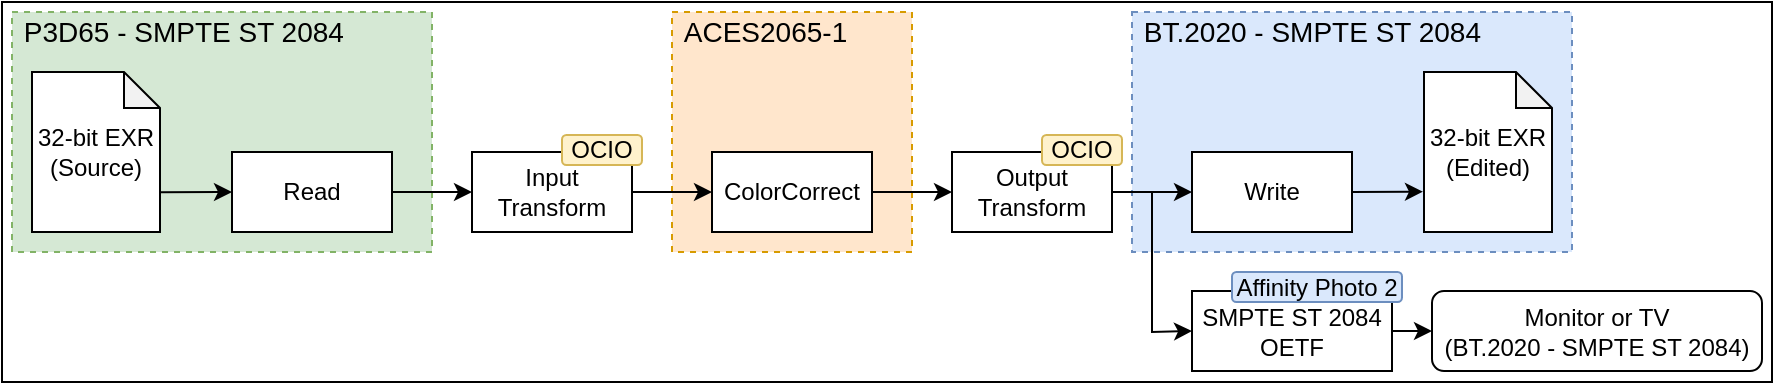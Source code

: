 <mxfile version="21.6.1" type="device" pages="4">
  <diagram name="Page4" id="4RB5t0z49AFtnENG_zqj">
    <mxGraphModel dx="1718" dy="1301" grid="1" gridSize="5" guides="1" tooltips="1" connect="1" arrows="1" fold="1" page="1" pageScale="1" pageWidth="1100" pageHeight="850" math="0" shadow="0">
      <root>
        <mxCell id="hB_VSI3kTTxSxbru-3xM-0" />
        <mxCell id="hB_VSI3kTTxSxbru-3xM-1" parent="hB_VSI3kTTxSxbru-3xM-0" />
        <mxCell id="hB_VSI3kTTxSxbru-3xM-2" value="" style="rounded=0;whiteSpace=wrap;html=1;fontSize=12;" parent="hB_VSI3kTTxSxbru-3xM-1" vertex="1">
          <mxGeometry x="25" y="185" width="885" height="190" as="geometry" />
        </mxCell>
        <mxCell id="hnbSkJnz4-FqpOktAe4N-0" value="&lt;font style=&quot;font-size: 14px;&quot;&gt;&amp;nbsp;BT.2020 - SMPTE ST 2084&lt;br&gt;&lt;br&gt;&lt;br&gt;&lt;br&gt;&lt;br&gt;&lt;br&gt;&lt;br&gt;&lt;/font&gt;" style="rounded=0;whiteSpace=wrap;html=1;fontSize=12;fillColor=#dae8fc;dashed=1;strokeColor=#6c8ebf;align=left;" parent="hB_VSI3kTTxSxbru-3xM-1" vertex="1">
          <mxGeometry x="590" y="190" width="220" height="120" as="geometry" />
        </mxCell>
        <mxCell id="yhxLOgmQnx1Iuo1fRmpX-0" value="&lt;div style=&quot;font-size: 14px;&quot;&gt;&lt;span style=&quot;background-color: initial;&quot;&gt;&lt;font style=&quot;font-size: 14px;&quot;&gt;&amp;nbsp;ACES2065-1&lt;/font&gt;&lt;/span&gt;&lt;/div&gt;&lt;div style=&quot;font-size: 14px;&quot;&gt;&lt;span style=&quot;background-color: initial;&quot;&gt;&lt;font style=&quot;font-size: 14px;&quot;&gt;&lt;br&gt;&lt;/font&gt;&lt;/span&gt;&lt;/div&gt;&lt;div style=&quot;font-size: 14px;&quot;&gt;&lt;span style=&quot;background-color: initial;&quot;&gt;&lt;font style=&quot;font-size: 14px;&quot;&gt;&lt;br&gt;&lt;/font&gt;&lt;/span&gt;&lt;/div&gt;&lt;div style=&quot;font-size: 14px;&quot;&gt;&lt;span style=&quot;background-color: initial;&quot;&gt;&lt;font style=&quot;font-size: 14px;&quot;&gt;&lt;br&gt;&lt;/font&gt;&lt;/span&gt;&lt;/div&gt;&lt;div style=&quot;font-size: 14px;&quot;&gt;&lt;span style=&quot;background-color: initial;&quot;&gt;&lt;font style=&quot;font-size: 14px;&quot;&gt;&lt;br&gt;&lt;/font&gt;&lt;/span&gt;&lt;/div&gt;&lt;div style=&quot;font-size: 14px;&quot;&gt;&lt;span style=&quot;background-color: initial;&quot;&gt;&lt;font style=&quot;font-size: 14px;&quot;&gt;&lt;br&gt;&lt;/font&gt;&lt;/span&gt;&lt;/div&gt;&lt;div style=&quot;font-size: 14px;&quot;&gt;&lt;br&gt;&lt;/div&gt;" style="rounded=0;whiteSpace=wrap;html=1;fontSize=12;fillColor=#ffe6cc;dashed=1;strokeColor=#d79b00;align=left;" parent="hB_VSI3kTTxSxbru-3xM-1" vertex="1">
          <mxGeometry x="360" y="190" width="120" height="120" as="geometry" />
        </mxCell>
        <mxCell id="GDMF_tyArQBtJgnY1y97-0" value="&lt;div style=&quot;font-size: 14px;&quot;&gt;&lt;span style=&quot;background-color: initial;&quot;&gt;&lt;font style=&quot;font-size: 14px;&quot;&gt;&amp;nbsp;P3D65 - SMPTE ST 2084&lt;/font&gt;&lt;/span&gt;&lt;/div&gt;&lt;div style=&quot;font-size: 14px;&quot;&gt;&lt;span style=&quot;background-color: initial;&quot;&gt;&lt;font style=&quot;font-size: 14px;&quot;&gt;&lt;br&gt;&lt;/font&gt;&lt;/span&gt;&lt;/div&gt;&lt;div style=&quot;font-size: 14px;&quot;&gt;&lt;span style=&quot;background-color: initial;&quot;&gt;&lt;font style=&quot;font-size: 14px;&quot;&gt;&lt;br&gt;&lt;/font&gt;&lt;/span&gt;&lt;/div&gt;&lt;div style=&quot;font-size: 14px;&quot;&gt;&lt;span style=&quot;background-color: initial;&quot;&gt;&lt;font style=&quot;font-size: 14px;&quot;&gt;&lt;br&gt;&lt;/font&gt;&lt;/span&gt;&lt;/div&gt;&lt;div style=&quot;font-size: 14px;&quot;&gt;&lt;br&gt;&lt;/div&gt;&lt;div style=&quot;font-size: 14px;&quot;&gt;&lt;span style=&quot;background-color: initial;&quot;&gt;&lt;font style=&quot;font-size: 14px;&quot;&gt;&lt;br&gt;&lt;/font&gt;&lt;/span&gt;&lt;/div&gt;&lt;div style=&quot;font-size: 14px;&quot;&gt;&lt;br&gt;&lt;/div&gt;" style="rounded=0;whiteSpace=wrap;html=1;fontSize=12;fillColor=#d5e8d4;dashed=1;strokeColor=#82b366;align=left;" parent="hB_VSI3kTTxSxbru-3xM-1" vertex="1">
          <mxGeometry x="30" y="190" width="210" height="120" as="geometry" />
        </mxCell>
        <mxCell id="hB_VSI3kTTxSxbru-3xM-3" value="Read" style="rounded=0;whiteSpace=wrap;html=1;" parent="hB_VSI3kTTxSxbru-3xM-1" vertex="1">
          <mxGeometry x="140" y="260" width="80" height="40" as="geometry" />
        </mxCell>
        <mxCell id="hB_VSI3kTTxSxbru-3xM-4" value="ColorCorrect" style="rounded=0;whiteSpace=wrap;html=1;" parent="hB_VSI3kTTxSxbru-3xM-1" vertex="1">
          <mxGeometry x="380" y="260" width="80" height="40" as="geometry" />
        </mxCell>
        <mxCell id="hB_VSI3kTTxSxbru-3xM-5" value="Output&lt;br&gt;Transform" style="rounded=0;whiteSpace=wrap;html=1;" parent="hB_VSI3kTTxSxbru-3xM-1" vertex="1">
          <mxGeometry x="500" y="260" width="80" height="40" as="geometry" />
        </mxCell>
        <mxCell id="hB_VSI3kTTxSxbru-3xM-6" value="32-bit EXR&lt;br&gt;(Source)" style="shape=note;whiteSpace=wrap;html=1;backgroundOutline=1;darkOpacity=0.05;size=18;" parent="hB_VSI3kTTxSxbru-3xM-1" vertex="1">
          <mxGeometry x="40" y="220" width="64" height="80" as="geometry" />
        </mxCell>
        <mxCell id="hB_VSI3kTTxSxbru-3xM-7" value="Monitor or TV&lt;font style=&quot;font-size: 12px;&quot;&gt;&lt;br&gt;&lt;/font&gt;(BT.2020 - SMPTE ST 2084)" style="rounded=1;whiteSpace=wrap;html=1;" parent="hB_VSI3kTTxSxbru-3xM-1" vertex="1">
          <mxGeometry x="740" y="329.5" width="165" height="40" as="geometry" />
        </mxCell>
        <mxCell id="hB_VSI3kTTxSxbru-3xM-8" value="" style="endArrow=classic;html=1;rounded=0;fontSize=12;entryX=0;entryY=0.5;entryDx=0;entryDy=0;exitX=0.995;exitY=0.752;exitDx=0;exitDy=0;exitPerimeter=0;" parent="hB_VSI3kTTxSxbru-3xM-1" source="hB_VSI3kTTxSxbru-3xM-6" target="hB_VSI3kTTxSxbru-3xM-3" edge="1">
          <mxGeometry width="50" height="50" relative="1" as="geometry">
            <mxPoint x="104" y="300" as="sourcePoint" />
            <mxPoint x="350" y="370" as="targetPoint" />
          </mxGeometry>
        </mxCell>
        <mxCell id="hB_VSI3kTTxSxbru-3xM-9" value="" style="endArrow=classic;html=1;rounded=0;fontSize=12;" parent="hB_VSI3kTTxSxbru-3xM-1" edge="1">
          <mxGeometry width="50" height="50" relative="1" as="geometry">
            <mxPoint x="220" y="280" as="sourcePoint" />
            <mxPoint x="260" y="280" as="targetPoint" />
          </mxGeometry>
        </mxCell>
        <mxCell id="hB_VSI3kTTxSxbru-3xM-10" value="" style="endArrow=classic;html=1;rounded=0;fontSize=12;exitX=1;exitY=0.5;exitDx=0;exitDy=0;entryX=0;entryY=0.5;entryDx=0;entryDy=0;" parent="hB_VSI3kTTxSxbru-3xM-1" source="hB_VSI3kTTxSxbru-3xM-4" target="hB_VSI3kTTxSxbru-3xM-5" edge="1">
          <mxGeometry width="50" height="50" relative="1" as="geometry">
            <mxPoint x="490" y="250" as="sourcePoint" />
            <mxPoint x="540" y="200" as="targetPoint" />
          </mxGeometry>
        </mxCell>
        <mxCell id="hB_VSI3kTTxSxbru-3xM-11" value="Write" style="rounded=0;whiteSpace=wrap;html=1;" parent="hB_VSI3kTTxSxbru-3xM-1" vertex="1">
          <mxGeometry x="620" y="260" width="80" height="40" as="geometry" />
        </mxCell>
        <mxCell id="hB_VSI3kTTxSxbru-3xM-12" value="32-bit EXR&lt;br&gt;(Edited)" style="shape=note;whiteSpace=wrap;html=1;backgroundOutline=1;darkOpacity=0.05;size=18;" parent="hB_VSI3kTTxSxbru-3xM-1" vertex="1">
          <mxGeometry x="736" y="220" width="64" height="80" as="geometry" />
        </mxCell>
        <mxCell id="hB_VSI3kTTxSxbru-3xM-13" value="" style="endArrow=classic;html=1;rounded=0;fontSize=12;entryX=-0.008;entryY=0.748;entryDx=0;entryDy=0;entryPerimeter=0;exitX=1;exitY=0.5;exitDx=0;exitDy=0;" parent="hB_VSI3kTTxSxbru-3xM-1" source="hB_VSI3kTTxSxbru-3xM-11" target="hB_VSI3kTTxSxbru-3xM-12" edge="1">
          <mxGeometry width="50" height="50" relative="1" as="geometry">
            <mxPoint x="624" y="361" as="sourcePoint" />
            <mxPoint x="440" y="350" as="targetPoint" />
          </mxGeometry>
        </mxCell>
        <mxCell id="hB_VSI3kTTxSxbru-3xM-14" value="Input&lt;br&gt;Transform" style="rounded=0;whiteSpace=wrap;html=1;" parent="hB_VSI3kTTxSxbru-3xM-1" vertex="1">
          <mxGeometry x="260" y="260" width="80" height="40" as="geometry" />
        </mxCell>
        <mxCell id="hB_VSI3kTTxSxbru-3xM-15" value="" style="endArrow=classic;html=1;rounded=0;fontSize=14;exitX=1;exitY=0.5;exitDx=0;exitDy=0;entryX=0;entryY=0.5;entryDx=0;entryDy=0;" parent="hB_VSI3kTTxSxbru-3xM-1" source="hB_VSI3kTTxSxbru-3xM-14" target="hB_VSI3kTTxSxbru-3xM-4" edge="1">
          <mxGeometry width="50" height="50" relative="1" as="geometry">
            <mxPoint x="350" y="240" as="sourcePoint" />
            <mxPoint x="400" y="190" as="targetPoint" />
          </mxGeometry>
        </mxCell>
        <mxCell id="hB_VSI3kTTxSxbru-3xM-17" value="" style="endArrow=classic;html=1;rounded=0;fontSize=14;entryX=0;entryY=0.5;entryDx=0;entryDy=0;exitX=1;exitY=0.5;exitDx=0;exitDy=0;" parent="hB_VSI3kTTxSxbru-3xM-1" source="hB_VSI3kTTxSxbru-3xM-23" target="hB_VSI3kTTxSxbru-3xM-7" edge="1">
          <mxGeometry width="50" height="50" relative="1" as="geometry">
            <mxPoint x="720" y="289.5" as="sourcePoint" />
            <mxPoint x="640" y="99.5" as="targetPoint" />
            <Array as="points">
              <mxPoint x="720" y="349.5" />
            </Array>
          </mxGeometry>
        </mxCell>
        <mxCell id="hB_VSI3kTTxSxbru-3xM-18" value="OCIO" style="rounded=1;whiteSpace=wrap;html=1;shadow=0;glass=0;fillColor=#fff2cc;strokeColor=#d6b656;" parent="hB_VSI3kTTxSxbru-3xM-1" vertex="1">
          <mxGeometry x="305" y="251.5" width="40" height="15" as="geometry" />
        </mxCell>
        <mxCell id="hB_VSI3kTTxSxbru-3xM-19" value="OCIO" style="rounded=1;whiteSpace=wrap;html=1;shadow=0;glass=0;fillColor=#fff2cc;strokeColor=#d6b656;" parent="hB_VSI3kTTxSxbru-3xM-1" vertex="1">
          <mxGeometry x="545" y="251.5" width="40" height="15" as="geometry" />
        </mxCell>
        <mxCell id="hB_VSI3kTTxSxbru-3xM-23" value="SMPTE ST 2084 OETF" style="rounded=0;whiteSpace=wrap;html=1;" parent="hB_VSI3kTTxSxbru-3xM-1" vertex="1">
          <mxGeometry x="620" y="329.5" width="100" height="40" as="geometry" />
        </mxCell>
        <mxCell id="hB_VSI3kTTxSxbru-3xM-24" value="Affinity Photo 2" style="rounded=1;whiteSpace=wrap;html=1;shadow=0;glass=0;fillColor=#dae8fc;strokeColor=#6c8ebf;" parent="hB_VSI3kTTxSxbru-3xM-1" vertex="1">
          <mxGeometry x="640" y="320" width="85" height="15" as="geometry" />
        </mxCell>
        <mxCell id="_eiqbPrqgAD7f-FAqFTR-0" value="" style="endArrow=classic;html=1;rounded=0;exitX=1;exitY=0.5;exitDx=0;exitDy=0;entryX=0;entryY=0.5;entryDx=0;entryDy=0;" parent="hB_VSI3kTTxSxbru-3xM-1" source="hB_VSI3kTTxSxbru-3xM-5" target="hB_VSI3kTTxSxbru-3xM-11" edge="1">
          <mxGeometry width="50" height="50" relative="1" as="geometry">
            <mxPoint x="615" y="275" as="sourcePoint" />
            <mxPoint x="665" y="225" as="targetPoint" />
          </mxGeometry>
        </mxCell>
        <mxCell id="_eiqbPrqgAD7f-FAqFTR-1" value="" style="endArrow=classic;html=1;rounded=0;entryX=0;entryY=0.5;entryDx=0;entryDy=0;" parent="hB_VSI3kTTxSxbru-3xM-1" target="hB_VSI3kTTxSxbru-3xM-23" edge="1">
          <mxGeometry width="50" height="50" relative="1" as="geometry">
            <mxPoint x="600" y="280" as="sourcePoint" />
            <mxPoint x="605" y="335" as="targetPoint" />
            <Array as="points">
              <mxPoint x="600" y="350" />
            </Array>
          </mxGeometry>
        </mxCell>
      </root>
    </mxGraphModel>
  </diagram>
  <diagram name="AE" id="SkbrGJqd3dVnQpb1E7_C">
    <mxGraphModel dx="1718" dy="2151" grid="1" gridSize="5" guides="1" tooltips="1" connect="1" arrows="1" fold="1" page="1" pageScale="1" pageWidth="1100" pageHeight="850" math="0" shadow="0">
      <root>
        <mxCell id="G9SRoPW313QH0cBx3KTK-0" />
        <mxCell id="G9SRoPW313QH0cBx3KTK-1" parent="G9SRoPW313QH0cBx3KTK-0" />
        <mxCell id="G9SRoPW313QH0cBx3KTK-2" value="" style="rounded=0;whiteSpace=wrap;html=1;fontSize=12;" parent="G9SRoPW313QH0cBx3KTK-1" vertex="1">
          <mxGeometry x="55" y="-390" width="930" height="555" as="geometry" />
        </mxCell>
        <mxCell id="KujJrmkEjNO7-6CcRiop-28" value="&lt;font style=&quot;font-size: 14px;&quot;&gt;&amp;nbsp;BT.2020 - SMPTE ST 2084&lt;br&gt;&lt;/font&gt;" style="rounded=0;whiteSpace=wrap;html=1;fontSize=12;fillColor=#f8cecc;dashed=1;strokeColor=#b85450;align=left;verticalAlign=top;" parent="G9SRoPW313QH0cBx3KTK-1" vertex="1">
          <mxGeometry x="755" y="-30" width="220" height="80" as="geometry" />
        </mxCell>
        <mxCell id="KujJrmkEjNO7-6CcRiop-26" value="&lt;div style=&quot;font-size: 12px;&quot;&gt;&lt;span style=&quot;background-color: initial;&quot;&gt;&amp;nbsp;ACES 2065-1&lt;/span&gt;&lt;br&gt;&lt;/div&gt;" style="rounded=0;whiteSpace=wrap;html=1;fontSize=12;fillColor=#ffe6cc;dashed=1;strokeColor=#d79b00;align=left;verticalAlign=top;" parent="G9SRoPW313QH0cBx3KTK-1" vertex="1">
          <mxGeometry x="65" y="40" width="270" height="115" as="geometry" />
        </mxCell>
        <mxCell id="KujJrmkEjNO7-6CcRiop-25" value="&lt;div style=&quot;font-size: 12px;&quot;&gt;&lt;span style=&quot;background-color: initial;&quot;&gt;&amp;nbsp;BT.709 - Gamma 2.4&lt;/span&gt;&lt;/div&gt;" style="rounded=0;whiteSpace=wrap;html=1;fontSize=12;fillColor=#f5f5f5;dashed=1;strokeColor=#666666;align=left;verticalAlign=top;fontColor=#333333;" parent="G9SRoPW313QH0cBx3KTK-1" vertex="1">
          <mxGeometry x="65" y="-235" width="270" height="115" as="geometry" />
        </mxCell>
        <mxCell id="KujJrmkEjNO7-6CcRiop-23" value="&lt;div style=&quot;font-size: 12px;&quot;&gt;&lt;span style=&quot;background-color: initial;&quot;&gt;ACES 2065-1&lt;/span&gt;&lt;br&gt;&lt;/div&gt;" style="rounded=0;whiteSpace=wrap;html=1;fontSize=12;fillColor=#ffe6cc;dashed=1;strokeColor=#d79b00;align=left;verticalAlign=top;" parent="G9SRoPW313QH0cBx3KTK-1" vertex="1">
          <mxGeometry x="65" y="-100" width="270" height="115" as="geometry" />
        </mxCell>
        <mxCell id="G9SRoPW313QH0cBx3KTK-3" value="&lt;font style=&quot;font-size: 14px;&quot;&gt;&amp;nbsp;P3D65 - SMPTE ST 2084&lt;br&gt;&lt;/font&gt;" style="rounded=0;whiteSpace=wrap;html=1;fontSize=12;fillColor=#d5e8d4;dashed=1;strokeColor=#82b366;align=left;verticalAlign=top;" parent="G9SRoPW313QH0cBx3KTK-1" vertex="1">
          <mxGeometry x="755" y="-165" width="220" height="115" as="geometry" />
        </mxCell>
        <mxCell id="G9SRoPW313QH0cBx3KTK-4" value="&lt;div style=&quot;font-size: 14px;&quot;&gt;&lt;span style=&quot;background-color: initial;&quot;&gt;&lt;font style=&quot;font-size: 14px;&quot;&gt;&amp;nbsp;Working Color Space&lt;/font&gt;&lt;/span&gt;&lt;/div&gt;&lt;div style=&quot;font-size: 14px;&quot;&gt;&lt;span style=&quot;background-color: initial;&quot;&gt;&lt;font style=&quot;font-size: 14px;&quot;&gt;&amp;nbsp;BT.2020 - Linear&lt;/font&gt;&lt;/span&gt;&lt;/div&gt;" style="rounded=0;whiteSpace=wrap;html=1;fontSize=12;fillColor=#e1d5e7;dashed=1;strokeColor=#9673a6;align=left;verticalAlign=top;" parent="G9SRoPW313QH0cBx3KTK-1" vertex="1">
          <mxGeometry x="480" y="-165" width="145" height="115" as="geometry" />
        </mxCell>
        <mxCell id="G9SRoPW313QH0cBx3KTK-5" value="&lt;div style=&quot;font-size: 12px;&quot;&gt;&lt;span style=&quot;background-color: initial;&quot;&gt;&amp;nbsp;P3D65 - SMPTE ST 2084&lt;/span&gt;&lt;/div&gt;&lt;div style=&quot;font-size: 12px;&quot;&gt;&lt;br&gt;&lt;/div&gt;&lt;div style=&quot;font-size: 12px;&quot;&gt;&lt;br&gt;&lt;/div&gt;&lt;div style=&quot;font-size: 12px;&quot;&gt;&lt;span style=&quot;background-color: initial; font-size: 12px;&quot;&gt;&lt;font style=&quot;font-size: 12px;&quot;&gt;&lt;br&gt;&lt;/font&gt;&lt;/span&gt;&lt;/div&gt;&lt;div style=&quot;font-size: 12px;&quot;&gt;&lt;br style=&quot;font-size: 12px;&quot;&gt;&lt;/div&gt;&lt;div style=&quot;font-size: 12px;&quot;&gt;&lt;span style=&quot;background-color: initial; font-size: 12px;&quot;&gt;&lt;font style=&quot;font-size: 12px;&quot;&gt;&lt;br style=&quot;font-size: 12px;&quot;&gt;&lt;/font&gt;&lt;/span&gt;&lt;/div&gt;&lt;div style=&quot;font-size: 12px;&quot;&gt;&lt;br style=&quot;font-size: 12px;&quot;&gt;&lt;/div&gt;" style="rounded=0;whiteSpace=wrap;html=1;fontSize=12;fillColor=#d5e8d4;dashed=1;strokeColor=#82b366;align=left;" parent="G9SRoPW313QH0cBx3KTK-1" vertex="1">
          <mxGeometry x="65" y="-380" width="270" height="115" as="geometry" />
        </mxCell>
        <mxCell id="G9SRoPW313QH0cBx3KTK-6" value="Read" style="rounded=0;whiteSpace=wrap;html=1;" parent="G9SRoPW313QH0cBx3KTK-1" vertex="1">
          <mxGeometry x="240" y="-315" width="80" height="40" as="geometry" />
        </mxCell>
        <mxCell id="G9SRoPW313QH0cBx3KTK-7" value="Merge" style="rounded=0;whiteSpace=wrap;html=1;" parent="G9SRoPW313QH0cBx3KTK-1" vertex="1">
          <mxGeometry x="500" y="-100" width="80" height="40" as="geometry" />
        </mxCell>
        <mxCell id="G9SRoPW313QH0cBx3KTK-8" value="Output&lt;br&gt;Transform" style="rounded=0;whiteSpace=wrap;html=1;" parent="G9SRoPW313QH0cBx3KTK-1" vertex="1">
          <mxGeometry x="660" y="-100" width="80" height="40" as="geometry" />
        </mxCell>
        <mxCell id="G9SRoPW313QH0cBx3KTK-9" value="16-bit PNG&lt;br&gt;(Source)" style="shape=note;whiteSpace=wrap;html=1;backgroundOutline=1;darkOpacity=0.05;size=18;" parent="G9SRoPW313QH0cBx3KTK-1" vertex="1">
          <mxGeometry x="140" y="-355" width="64" height="80" as="geometry" />
        </mxCell>
        <mxCell id="G9SRoPW313QH0cBx3KTK-10" value="Monitor or TV&lt;font style=&quot;font-size: 12px;&quot;&gt;&lt;br&gt;&lt;/font&gt;(BT.2020 - SMPTE ST 2084)" style="rounded=1;whiteSpace=wrap;html=1;" parent="G9SRoPW313QH0cBx3KTK-1" vertex="1">
          <mxGeometry x="782.5" width="165" height="40" as="geometry" />
        </mxCell>
        <mxCell id="G9SRoPW313QH0cBx3KTK-11" value="" style="endArrow=classic;html=1;rounded=0;fontSize=12;entryX=0;entryY=0.5;entryDx=0;entryDy=0;exitX=0.995;exitY=0.752;exitDx=0;exitDy=0;exitPerimeter=0;" parent="G9SRoPW313QH0cBx3KTK-1" source="G9SRoPW313QH0cBx3KTK-9" target="G9SRoPW313QH0cBx3KTK-6" edge="1">
          <mxGeometry width="50" height="50" relative="1" as="geometry">
            <mxPoint x="204" y="-275" as="sourcePoint" />
            <mxPoint x="450" y="-205" as="targetPoint" />
          </mxGeometry>
        </mxCell>
        <mxCell id="G9SRoPW313QH0cBx3KTK-12" value="" style="endArrow=classic;html=1;rounded=0;fontSize=12;" parent="G9SRoPW313QH0cBx3KTK-1" edge="1">
          <mxGeometry width="50" height="50" relative="1" as="geometry">
            <mxPoint x="320" y="-295" as="sourcePoint" />
            <mxPoint x="360" y="-295" as="targetPoint" />
          </mxGeometry>
        </mxCell>
        <mxCell id="G9SRoPW313QH0cBx3KTK-13" value="" style="endArrow=classic;html=1;rounded=0;fontSize=12;exitX=1;exitY=0.5;exitDx=0;exitDy=0;entryX=0;entryY=0.5;entryDx=0;entryDy=0;" parent="G9SRoPW313QH0cBx3KTK-1" source="G9SRoPW313QH0cBx3KTK-7" target="G9SRoPW313QH0cBx3KTK-8" edge="1">
          <mxGeometry width="50" height="50" relative="1" as="geometry">
            <mxPoint x="610" y="-290" as="sourcePoint" />
            <mxPoint x="660" y="-340" as="targetPoint" />
            <Array as="points">
              <mxPoint x="600" y="-80" />
            </Array>
          </mxGeometry>
        </mxCell>
        <mxCell id="G9SRoPW313QH0cBx3KTK-14" value="Write" style="rounded=0;whiteSpace=wrap;html=1;" parent="G9SRoPW313QH0cBx3KTK-1" vertex="1">
          <mxGeometry x="780" y="-100" width="80" height="40" as="geometry" />
        </mxCell>
        <mxCell id="G9SRoPW313QH0cBx3KTK-15" value="ProRes&lt;br&gt;422HQ" style="shape=note;whiteSpace=wrap;html=1;backgroundOutline=1;darkOpacity=0.05;size=18;" parent="G9SRoPW313QH0cBx3KTK-1" vertex="1">
          <mxGeometry x="900" y="-140" width="64" height="80" as="geometry" />
        </mxCell>
        <mxCell id="G9SRoPW313QH0cBx3KTK-16" value="" style="endArrow=classic;html=1;rounded=0;fontSize=12;entryX=-0.008;entryY=0.748;entryDx=0;entryDy=0;entryPerimeter=0;exitX=1;exitY=0.5;exitDx=0;exitDy=0;" parent="G9SRoPW313QH0cBx3KTK-1" source="G9SRoPW313QH0cBx3KTK-14" target="G9SRoPW313QH0cBx3KTK-15" edge="1">
          <mxGeometry width="50" height="50" relative="1" as="geometry">
            <mxPoint x="784" y="1" as="sourcePoint" />
            <mxPoint x="600" y="-10" as="targetPoint" />
          </mxGeometry>
        </mxCell>
        <mxCell id="G9SRoPW313QH0cBx3KTK-17" value="Input&lt;br&gt;Transform" style="rounded=0;whiteSpace=wrap;html=1;" parent="G9SRoPW313QH0cBx3KTK-1" vertex="1">
          <mxGeometry x="360" y="-315" width="80" height="40" as="geometry" />
        </mxCell>
        <mxCell id="G9SRoPW313QH0cBx3KTK-18" value="" style="endArrow=classic;html=1;rounded=0;fontSize=14;exitX=1;exitY=0.5;exitDx=0;exitDy=0;entryX=0.001;entryY=0.129;entryDx=0;entryDy=0;entryPerimeter=0;" parent="G9SRoPW313QH0cBx3KTK-1" source="G9SRoPW313QH0cBx3KTK-17" target="G9SRoPW313QH0cBx3KTK-7" edge="1">
          <mxGeometry x="0.9" y="-18" width="50" height="50" relative="1" as="geometry">
            <mxPoint x="470" y="-300" as="sourcePoint" />
            <mxPoint x="500" y="-94" as="targetPoint" />
            <Array as="points">
              <mxPoint x="470" y="-295" />
              <mxPoint x="470" y="-95" />
            </Array>
            <mxPoint as="offset" />
          </mxGeometry>
        </mxCell>
        <mxCell id="G9SRoPW313QH0cBx3KTK-22" value="Display&lt;br&gt;Transform" style="rounded=0;whiteSpace=wrap;html=1;" parent="G9SRoPW313QH0cBx3KTK-1" vertex="1">
          <mxGeometry x="660" width="80" height="40" as="geometry" />
        </mxCell>
        <mxCell id="G9SRoPW313QH0cBx3KTK-24" value="" style="endArrow=classic;html=1;rounded=0;exitX=1;exitY=0.5;exitDx=0;exitDy=0;entryX=0;entryY=0.5;entryDx=0;entryDy=0;" parent="G9SRoPW313QH0cBx3KTK-1" source="G9SRoPW313QH0cBx3KTK-8" target="G9SRoPW313QH0cBx3KTK-14" edge="1">
          <mxGeometry width="50" height="50" relative="1" as="geometry">
            <mxPoint x="775" y="-85" as="sourcePoint" />
            <mxPoint x="825" y="-135" as="targetPoint" />
          </mxGeometry>
        </mxCell>
        <mxCell id="G9SRoPW313QH0cBx3KTK-25" value="" style="endArrow=classic;html=1;rounded=0;entryX=0;entryY=0.5;entryDx=0;entryDy=0;" parent="G9SRoPW313QH0cBx3KTK-1" target="G9SRoPW313QH0cBx3KTK-22" edge="1">
          <mxGeometry width="50" height="50" relative="1" as="geometry">
            <mxPoint x="640" y="-80" as="sourcePoint" />
            <mxPoint x="765" y="-25" as="targetPoint" />
            <Array as="points">
              <mxPoint x="640" y="20" />
            </Array>
          </mxGeometry>
        </mxCell>
        <mxCell id="KujJrmkEjNO7-6CcRiop-0" value="Read" style="rounded=0;whiteSpace=wrap;html=1;" parent="G9SRoPW313QH0cBx3KTK-1" vertex="1">
          <mxGeometry x="240" y="-175" width="80" height="40" as="geometry" />
        </mxCell>
        <mxCell id="KujJrmkEjNO7-6CcRiop-1" value="16-bit PNG&lt;br&gt;(Source)" style="shape=note;whiteSpace=wrap;html=1;backgroundOutline=1;darkOpacity=0.05;size=18;" parent="G9SRoPW313QH0cBx3KTK-1" vertex="1">
          <mxGeometry x="140" y="-215" width="64" height="80" as="geometry" />
        </mxCell>
        <mxCell id="KujJrmkEjNO7-6CcRiop-2" value="" style="endArrow=classic;html=1;rounded=0;fontSize=12;entryX=0;entryY=0.5;entryDx=0;entryDy=0;exitX=0.995;exitY=0.752;exitDx=0;exitDy=0;exitPerimeter=0;" parent="G9SRoPW313QH0cBx3KTK-1" source="KujJrmkEjNO7-6CcRiop-1" target="KujJrmkEjNO7-6CcRiop-0" edge="1">
          <mxGeometry width="50" height="50" relative="1" as="geometry">
            <mxPoint x="204" y="-135" as="sourcePoint" />
            <mxPoint x="450" y="-65" as="targetPoint" />
          </mxGeometry>
        </mxCell>
        <mxCell id="KujJrmkEjNO7-6CcRiop-3" value="" style="endArrow=classic;html=1;rounded=0;fontSize=12;" parent="G9SRoPW313QH0cBx3KTK-1" edge="1">
          <mxGeometry width="50" height="50" relative="1" as="geometry">
            <mxPoint x="320" y="-155" as="sourcePoint" />
            <mxPoint x="360" y="-155" as="targetPoint" />
          </mxGeometry>
        </mxCell>
        <mxCell id="KujJrmkEjNO7-6CcRiop-4" value="Input&lt;br&gt;Transform" style="rounded=0;whiteSpace=wrap;html=1;" parent="G9SRoPW313QH0cBx3KTK-1" vertex="1">
          <mxGeometry x="360" y="-175" width="80" height="40" as="geometry" />
        </mxCell>
        <mxCell id="KujJrmkEjNO7-6CcRiop-5" value="Read" style="rounded=0;whiteSpace=wrap;html=1;" parent="G9SRoPW313QH0cBx3KTK-1" vertex="1">
          <mxGeometry x="240" y="-35" width="80" height="40" as="geometry" />
        </mxCell>
        <mxCell id="KujJrmkEjNO7-6CcRiop-6" value="32-bit EXR&lt;br&gt;(Source)" style="shape=note;whiteSpace=wrap;html=1;backgroundOutline=1;darkOpacity=0.05;size=18;" parent="G9SRoPW313QH0cBx3KTK-1" vertex="1">
          <mxGeometry x="140" y="-75" width="64" height="80" as="geometry" />
        </mxCell>
        <mxCell id="KujJrmkEjNO7-6CcRiop-7" value="" style="endArrow=classic;html=1;rounded=0;fontSize=12;entryX=0;entryY=0.5;entryDx=0;entryDy=0;exitX=0.995;exitY=0.752;exitDx=0;exitDy=0;exitPerimeter=0;" parent="G9SRoPW313QH0cBx3KTK-1" source="KujJrmkEjNO7-6CcRiop-6" target="KujJrmkEjNO7-6CcRiop-5" edge="1">
          <mxGeometry width="50" height="50" relative="1" as="geometry">
            <mxPoint x="204" y="5" as="sourcePoint" />
            <mxPoint x="450" y="75" as="targetPoint" />
          </mxGeometry>
        </mxCell>
        <mxCell id="KujJrmkEjNO7-6CcRiop-8" value="" style="endArrow=classic;html=1;rounded=0;fontSize=12;" parent="G9SRoPW313QH0cBx3KTK-1" edge="1">
          <mxGeometry width="50" height="50" relative="1" as="geometry">
            <mxPoint x="320" y="-15" as="sourcePoint" />
            <mxPoint x="360" y="-15" as="targetPoint" />
          </mxGeometry>
        </mxCell>
        <mxCell id="KujJrmkEjNO7-6CcRiop-9" value="Input&lt;br&gt;Transform" style="rounded=0;whiteSpace=wrap;html=1;" parent="G9SRoPW313QH0cBx3KTK-1" vertex="1">
          <mxGeometry x="360" y="-35" width="80" height="40" as="geometry" />
        </mxCell>
        <mxCell id="KujJrmkEjNO7-6CcRiop-10" value="Read" style="rounded=0;whiteSpace=wrap;html=1;" parent="G9SRoPW313QH0cBx3KTK-1" vertex="1">
          <mxGeometry x="240" y="105" width="80" height="40" as="geometry" />
        </mxCell>
        <mxCell id="KujJrmkEjNO7-6CcRiop-11" value="32-bit EXR&lt;br&gt;(Source)" style="shape=note;whiteSpace=wrap;html=1;backgroundOutline=1;darkOpacity=0.05;size=18;" parent="G9SRoPW313QH0cBx3KTK-1" vertex="1">
          <mxGeometry x="140" y="65" width="64" height="80" as="geometry" />
        </mxCell>
        <mxCell id="KujJrmkEjNO7-6CcRiop-12" value="" style="endArrow=classic;html=1;rounded=0;fontSize=12;entryX=0;entryY=0.5;entryDx=0;entryDy=0;exitX=0.995;exitY=0.752;exitDx=0;exitDy=0;exitPerimeter=0;" parent="G9SRoPW313QH0cBx3KTK-1" source="KujJrmkEjNO7-6CcRiop-11" target="KujJrmkEjNO7-6CcRiop-10" edge="1">
          <mxGeometry width="50" height="50" relative="1" as="geometry">
            <mxPoint x="204" y="145" as="sourcePoint" />
            <mxPoint x="450" y="215" as="targetPoint" />
          </mxGeometry>
        </mxCell>
        <mxCell id="KujJrmkEjNO7-6CcRiop-13" value="" style="endArrow=classic;html=1;rounded=0;fontSize=12;" parent="G9SRoPW313QH0cBx3KTK-1" edge="1">
          <mxGeometry width="50" height="50" relative="1" as="geometry">
            <mxPoint x="320" y="125" as="sourcePoint" />
            <mxPoint x="360" y="125" as="targetPoint" />
          </mxGeometry>
        </mxCell>
        <mxCell id="KujJrmkEjNO7-6CcRiop-14" value="Input&lt;br&gt;Transform" style="rounded=0;whiteSpace=wrap;html=1;" parent="G9SRoPW313QH0cBx3KTK-1" vertex="1">
          <mxGeometry x="360" y="105" width="80" height="40" as="geometry" />
        </mxCell>
        <mxCell id="KujJrmkEjNO7-6CcRiop-16" value="" style="endArrow=classic;html=1;rounded=0;exitX=1;exitY=0.5;exitDx=0;exitDy=0;" parent="G9SRoPW313QH0cBx3KTK-1" source="KujJrmkEjNO7-6CcRiop-4" edge="1">
          <mxGeometry width="50" height="50" relative="1" as="geometry">
            <mxPoint x="535" y="-80" as="sourcePoint" />
            <mxPoint x="500" y="-85" as="targetPoint" />
            <Array as="points">
              <mxPoint x="460" y="-155" />
              <mxPoint x="460" y="-85" />
            </Array>
          </mxGeometry>
        </mxCell>
        <mxCell id="KujJrmkEjNO7-6CcRiop-17" value="" style="endArrow=classic;html=1;rounded=0;exitX=1;exitY=0.5;exitDx=0;exitDy=0;" parent="G9SRoPW313QH0cBx3KTK-1" source="KujJrmkEjNO7-6CcRiop-9" edge="1">
          <mxGeometry width="50" height="50" relative="1" as="geometry">
            <mxPoint x="520" y="-80" as="sourcePoint" />
            <mxPoint x="500" y="-75" as="targetPoint" />
            <Array as="points">
              <mxPoint x="460" y="-15" />
              <mxPoint x="460" y="-75" />
            </Array>
          </mxGeometry>
        </mxCell>
        <mxCell id="KujJrmkEjNO7-6CcRiop-18" value="" style="endArrow=classic;html=1;rounded=0;exitX=1;exitY=0.5;exitDx=0;exitDy=0;entryX=0;entryY=0.876;entryDx=0;entryDy=0;entryPerimeter=0;" parent="G9SRoPW313QH0cBx3KTK-1" source="KujJrmkEjNO7-6CcRiop-14" target="G9SRoPW313QH0cBx3KTK-7" edge="1">
          <mxGeometry width="50" height="50" relative="1" as="geometry">
            <mxPoint x="550" y="-15" as="sourcePoint" />
            <mxPoint x="600" y="-65" as="targetPoint" />
            <Array as="points">
              <mxPoint x="470" y="125" />
              <mxPoint x="470" y="-65" />
            </Array>
          </mxGeometry>
        </mxCell>
        <mxCell id="KujJrmkEjNO7-6CcRiop-27" value="" style="endArrow=classic;html=1;rounded=0;fontSize=12;exitX=1;exitY=0.5;exitDx=0;exitDy=0;entryX=0;entryY=0.5;entryDx=0;entryDy=0;" parent="G9SRoPW313QH0cBx3KTK-1" source="G9SRoPW313QH0cBx3KTK-22" target="G9SRoPW313QH0cBx3KTK-10" edge="1">
          <mxGeometry width="50" height="50" relative="1" as="geometry">
            <mxPoint x="795" y="125.5" as="sourcePoint" />
            <mxPoint x="845" y="75.5" as="targetPoint" />
          </mxGeometry>
        </mxCell>
        <mxCell id="n7yQ6iZn8gZQomu3wix_-0" value="Color Engine: Adobe color managed" style="rounded=0;whiteSpace=wrap;html=1;fillColor=#333333;fontColor=#DEDEDE;fontStyle=1;fontSize=16;" parent="G9SRoPW313QH0cBx3KTK-1" vertex="1">
          <mxGeometry x="665" y="-380" width="310" height="45" as="geometry" />
        </mxCell>
      </root>
    </mxGraphModel>
  </diagram>
  <diagram name="Ae_Fig1" id="VvH0Ab0v-venhNur9bgh">
    <mxGraphModel dx="1718" dy="2151" grid="1" gridSize="5" guides="1" tooltips="1" connect="1" arrows="1" fold="1" page="1" pageScale="1" pageWidth="1100" pageHeight="850" math="0" shadow="0">
      <root>
        <mxCell id="g-U3Rn65cbQzTCWKP4mS-0" />
        <mxCell id="g-U3Rn65cbQzTCWKP4mS-1" parent="g-U3Rn65cbQzTCWKP4mS-0" />
        <mxCell id="g-U3Rn65cbQzTCWKP4mS-2" value="" style="rounded=0;whiteSpace=wrap;html=1;fontSize=12;" parent="g-U3Rn65cbQzTCWKP4mS-1" vertex="1">
          <mxGeometry x="115" y="-810" width="890" height="505" as="geometry" />
        </mxCell>
        <mxCell id="g-U3Rn65cbQzTCWKP4mS-3" value="&lt;font style=&quot;font-size: 14px;&quot;&gt;&amp;nbsp;BT.2020 - SMPTE ST 2084&lt;br&gt;&lt;/font&gt;" style="rounded=0;whiteSpace=wrap;html=1;fontSize=12;fillColor=#f8cecc;dashed=1;strokeColor=#b85450;align=left;verticalAlign=top;" parent="g-U3Rn65cbQzTCWKP4mS-1" vertex="1">
          <mxGeometry x="785" y="-490" width="210" height="80" as="geometry" />
        </mxCell>
        <mxCell id="g-U3Rn65cbQzTCWKP4mS-4" value="&lt;div style=&quot;font-size: 13px;&quot;&gt;&lt;span style=&quot;background-color: initial; font-size: 13px;&quot;&gt;&amp;nbsp;ACES 2065-1&lt;/span&gt;&lt;br style=&quot;font-size: 13px;&quot;&gt;&lt;/div&gt;" style="rounded=0;whiteSpace=wrap;html=1;fontSize=13;fillColor=#ffe6cc;dashed=1;strokeColor=#d79b00;align=left;verticalAlign=top;" parent="g-U3Rn65cbQzTCWKP4mS-1" vertex="1">
          <mxGeometry x="125" y="-490" width="210" height="115" as="geometry" />
        </mxCell>
        <mxCell id="g-U3Rn65cbQzTCWKP4mS-6" value="&lt;div style=&quot;font-size: 13px;&quot;&gt;&lt;span style=&quot;background-color: initial; font-size: 13px;&quot;&gt;&amp;nbsp;ACES 2065-1&lt;/span&gt;&lt;br style=&quot;font-size: 13px;&quot;&gt;&lt;/div&gt;" style="rounded=0;whiteSpace=wrap;html=1;fontSize=13;fillColor=#ffe6cc;dashed=1;strokeColor=#d79b00;align=left;verticalAlign=top;" parent="g-U3Rn65cbQzTCWKP4mS-1" vertex="1">
          <mxGeometry x="125" y="-620" width="210" height="115" as="geometry" />
        </mxCell>
        <mxCell id="g-U3Rn65cbQzTCWKP4mS-7" value="&lt;font style=&quot;font-size: 14px;&quot;&gt;&amp;nbsp;P3D65 - SMPTE ST 2084&lt;br&gt;&lt;/font&gt;" style="rounded=0;whiteSpace=wrap;html=1;fontSize=12;fillColor=#d5e8d4;dashed=1;strokeColor=#82b366;align=left;verticalAlign=top;" parent="g-U3Rn65cbQzTCWKP4mS-1" vertex="1">
          <mxGeometry x="785" y="-620" width="210" height="115" as="geometry" />
        </mxCell>
        <mxCell id="g-U3Rn65cbQzTCWKP4mS-8" value="&lt;div style=&quot;font-size: 14px;&quot;&gt;&lt;span style=&quot;background-color: initial;&quot;&gt;&amp;nbsp;ACEScg&lt;/span&gt;&lt;br&gt;&lt;/div&gt;" style="rounded=0;whiteSpace=wrap;html=1;fontSize=12;fillColor=#e1d5e7;dashed=1;strokeColor=#9673a6;align=left;verticalAlign=top;" parent="g-U3Rn65cbQzTCWKP4mS-1" vertex="1">
          <mxGeometry x="485" y="-585" width="145" height="80" as="geometry" />
        </mxCell>
        <mxCell id="g-U3Rn65cbQzTCWKP4mS-9" value="&lt;div style=&quot;font-size: 13px;&quot;&gt;&lt;span style=&quot;background-color: initial; font-size: 13px;&quot;&gt;&amp;nbsp;P3D65 - SMPTE ST 2084&lt;/span&gt;&lt;/div&gt;&lt;div style=&quot;font-size: 13px;&quot;&gt;&lt;br style=&quot;font-size: 13px;&quot;&gt;&lt;/div&gt;&lt;div style=&quot;font-size: 13px;&quot;&gt;&lt;br style=&quot;font-size: 13px;&quot;&gt;&lt;/div&gt;&lt;div style=&quot;font-size: 13px;&quot;&gt;&lt;span style=&quot;background-color: initial; font-size: 13px;&quot;&gt;&lt;font style=&quot;font-size: 13px;&quot;&gt;&lt;br style=&quot;font-size: 13px;&quot;&gt;&lt;/font&gt;&lt;/span&gt;&lt;/div&gt;&lt;div style=&quot;font-size: 13px;&quot;&gt;&lt;br style=&quot;font-size: 13px;&quot;&gt;&lt;/div&gt;&lt;div style=&quot;font-size: 13px;&quot;&gt;&lt;span style=&quot;background-color: initial; font-size: 13px;&quot;&gt;&lt;font style=&quot;font-size: 13px;&quot;&gt;&lt;br style=&quot;font-size: 13px;&quot;&gt;&lt;/font&gt;&lt;/span&gt;&lt;/div&gt;&lt;div style=&quot;font-size: 13px;&quot;&gt;&lt;br style=&quot;font-size: 13px;&quot;&gt;&lt;/div&gt;" style="rounded=0;whiteSpace=wrap;html=1;fontSize=13;fillColor=#d5e8d4;dashed=1;strokeColor=#82b366;align=left;" parent="g-U3Rn65cbQzTCWKP4mS-1" vertex="1">
          <mxGeometry x="125" y="-750" width="210" height="115" as="geometry" />
        </mxCell>
        <mxCell id="g-U3Rn65cbQzTCWKP4mS-10" value="Read" style="rounded=0;whiteSpace=wrap;html=1;" parent="g-U3Rn65cbQzTCWKP4mS-1" vertex="1">
          <mxGeometry x="240" y="-685" width="80" height="40" as="geometry" />
        </mxCell>
        <mxCell id="73tarSSQAZUXgfi_Z2qX-11" style="edgeStyle=orthogonalEdgeStyle;rounded=0;orthogonalLoop=1;jettySize=auto;html=1;exitX=1;exitY=0.5;exitDx=0;exitDy=0;entryX=0;entryY=0.5;entryDx=0;entryDy=0;" parent="g-U3Rn65cbQzTCWKP4mS-1" source="g-U3Rn65cbQzTCWKP4mS-11" target="g-U3Rn65cbQzTCWKP4mS-23" edge="1">
          <mxGeometry relative="1" as="geometry">
            <Array as="points">
              <mxPoint x="645" y="-535" />
              <mxPoint x="645" y="-440" />
            </Array>
          </mxGeometry>
        </mxCell>
        <mxCell id="g-U3Rn65cbQzTCWKP4mS-11" value="Merge" style="rounded=0;whiteSpace=wrap;html=1;" parent="g-U3Rn65cbQzTCWKP4mS-1" vertex="1">
          <mxGeometry x="517.5" y="-555" width="80" height="40" as="geometry" />
        </mxCell>
        <mxCell id="g-U3Rn65cbQzTCWKP4mS-12" value="Output&lt;br&gt;Transform 2" style="rounded=0;whiteSpace=wrap;html=1;" parent="g-U3Rn65cbQzTCWKP4mS-1" vertex="1">
          <mxGeometry x="665" y="-555" width="90" height="40" as="geometry" />
        </mxCell>
        <mxCell id="g-U3Rn65cbQzTCWKP4mS-13" value="H.265&lt;br&gt;Main&lt;br&gt;4:4:4 10&amp;nbsp;" style="shape=note;whiteSpace=wrap;html=1;backgroundOutline=1;darkOpacity=0.05;size=18;" parent="g-U3Rn65cbQzTCWKP4mS-1" vertex="1">
          <mxGeometry x="140" y="-725" width="64" height="80" as="geometry" />
        </mxCell>
        <mxCell id="g-U3Rn65cbQzTCWKP4mS-14" value="PC Monitor (SDR)&lt;font style=&quot;font-size: 12px;&quot;&gt;&lt;br&gt;&lt;/font&gt;(BT.709 - Gamma 2.4)" style="rounded=1;whiteSpace=wrap;html=1;fillColor=#CCCCCC;fontColor=#333333;strokeColor=#666666;" parent="g-U3Rn65cbQzTCWKP4mS-1" vertex="1">
          <mxGeometry x="812.5" y="-460" width="165" height="40" as="geometry" />
        </mxCell>
        <mxCell id="g-U3Rn65cbQzTCWKP4mS-15" value="" style="endArrow=classic;html=1;rounded=0;fontSize=12;entryX=0;entryY=0.5;entryDx=0;entryDy=0;exitX=0.995;exitY=0.752;exitDx=0;exitDy=0;exitPerimeter=0;" parent="g-U3Rn65cbQzTCWKP4mS-1" source="g-U3Rn65cbQzTCWKP4mS-13" target="g-U3Rn65cbQzTCWKP4mS-10" edge="1">
          <mxGeometry width="50" height="50" relative="1" as="geometry">
            <mxPoint x="204" y="-645" as="sourcePoint" />
            <mxPoint x="450" y="-575" as="targetPoint" />
          </mxGeometry>
        </mxCell>
        <mxCell id="g-U3Rn65cbQzTCWKP4mS-16" value="" style="endArrow=classic;html=1;rounded=0;fontSize=12;" parent="g-U3Rn65cbQzTCWKP4mS-1" edge="1">
          <mxGeometry width="50" height="50" relative="1" as="geometry">
            <mxPoint x="320" y="-665" as="sourcePoint" />
            <mxPoint x="360" y="-665" as="targetPoint" />
          </mxGeometry>
        </mxCell>
        <mxCell id="g-U3Rn65cbQzTCWKP4mS-17" value="" style="endArrow=classic;html=1;rounded=0;fontSize=12;exitX=1;exitY=0.5;exitDx=0;exitDy=0;entryX=0;entryY=0.5;entryDx=0;entryDy=0;" parent="g-U3Rn65cbQzTCWKP4mS-1" source="g-U3Rn65cbQzTCWKP4mS-11" target="g-U3Rn65cbQzTCWKP4mS-12" edge="1">
          <mxGeometry width="50" height="50" relative="1" as="geometry">
            <mxPoint x="615" y="-745" as="sourcePoint" />
            <mxPoint x="665" y="-795" as="targetPoint" />
            <Array as="points">
              <mxPoint x="645" y="-535" />
            </Array>
          </mxGeometry>
        </mxCell>
        <mxCell id="g-U3Rn65cbQzTCWKP4mS-18" value="Write" style="rounded=0;whiteSpace=wrap;html=1;" parent="g-U3Rn65cbQzTCWKP4mS-1" vertex="1">
          <mxGeometry x="810" y="-555" width="80" height="40" as="geometry" />
        </mxCell>
        <mxCell id="g-U3Rn65cbQzTCWKP4mS-19" value="ProRes&lt;br&gt;422HQ" style="shape=note;whiteSpace=wrap;html=1;backgroundOutline=1;darkOpacity=0.05;size=18;" parent="g-U3Rn65cbQzTCWKP4mS-1" vertex="1">
          <mxGeometry x="920" y="-595" width="64" height="80" as="geometry" />
        </mxCell>
        <mxCell id="g-U3Rn65cbQzTCWKP4mS-20" value="" style="endArrow=classic;html=1;rounded=0;fontSize=12;entryX=-0.008;entryY=0.748;entryDx=0;entryDy=0;entryPerimeter=0;exitX=1;exitY=0.5;exitDx=0;exitDy=0;" parent="g-U3Rn65cbQzTCWKP4mS-1" source="g-U3Rn65cbQzTCWKP4mS-18" target="g-U3Rn65cbQzTCWKP4mS-19" edge="1">
          <mxGeometry width="50" height="50" relative="1" as="geometry">
            <mxPoint x="814" y="-454" as="sourcePoint" />
            <mxPoint x="630" y="-465" as="targetPoint" />
          </mxGeometry>
        </mxCell>
        <mxCell id="g-U3Rn65cbQzTCWKP4mS-21" value="Input&lt;br&gt;Transform" style="rounded=0;whiteSpace=wrap;html=1;" parent="g-U3Rn65cbQzTCWKP4mS-1" vertex="1">
          <mxGeometry x="360" y="-685" width="80" height="40" as="geometry" />
        </mxCell>
        <mxCell id="g-U3Rn65cbQzTCWKP4mS-22" value="" style="endArrow=classic;html=1;rounded=0;fontSize=14;exitX=1;exitY=0.5;exitDx=0;exitDy=0;entryX=0.001;entryY=0.129;entryDx=0;entryDy=0;entryPerimeter=0;" parent="g-U3Rn65cbQzTCWKP4mS-1" source="g-U3Rn65cbQzTCWKP4mS-21" target="g-U3Rn65cbQzTCWKP4mS-11" edge="1">
          <mxGeometry x="0.9" y="-18" width="50" height="50" relative="1" as="geometry">
            <mxPoint x="470" y="-755" as="sourcePoint" />
            <mxPoint x="500" y="-549" as="targetPoint" />
            <Array as="points">
              <mxPoint x="470" y="-665" />
              <mxPoint x="470" y="-550" />
            </Array>
            <mxPoint as="offset" />
          </mxGeometry>
        </mxCell>
        <mxCell id="g-U3Rn65cbQzTCWKP4mS-23" value="Display View&lt;br&gt;Transform" style="rounded=0;whiteSpace=wrap;html=1;" parent="g-U3Rn65cbQzTCWKP4mS-1" vertex="1">
          <mxGeometry x="665" y="-460" width="90" height="40" as="geometry" />
        </mxCell>
        <mxCell id="g-U3Rn65cbQzTCWKP4mS-24" value="" style="endArrow=classic;html=1;rounded=0;entryX=0;entryY=0.5;entryDx=0;entryDy=0;exitX=1;exitY=0.5;exitDx=0;exitDy=0;" parent="g-U3Rn65cbQzTCWKP4mS-1" source="g-U3Rn65cbQzTCWKP4mS-12" target="g-U3Rn65cbQzTCWKP4mS-18" edge="1">
          <mxGeometry width="50" height="50" relative="1" as="geometry">
            <mxPoint x="765" y="-535" as="sourcePoint" />
            <mxPoint x="860" y="-590" as="targetPoint" />
          </mxGeometry>
        </mxCell>
        <mxCell id="g-U3Rn65cbQzTCWKP4mS-31" value="Read" style="rounded=0;whiteSpace=wrap;html=1;" parent="g-U3Rn65cbQzTCWKP4mS-1" vertex="1">
          <mxGeometry x="240" y="-555" width="80" height="40" as="geometry" />
        </mxCell>
        <mxCell id="g-U3Rn65cbQzTCWKP4mS-32" value="OpenEXR" style="shape=note;whiteSpace=wrap;html=1;backgroundOutline=1;darkOpacity=0.05;size=18;" parent="g-U3Rn65cbQzTCWKP4mS-1" vertex="1">
          <mxGeometry x="140" y="-595" width="64" height="80" as="geometry" />
        </mxCell>
        <mxCell id="g-U3Rn65cbQzTCWKP4mS-33" value="" style="endArrow=classic;html=1;rounded=0;fontSize=12;entryX=0;entryY=0.5;entryDx=0;entryDy=0;exitX=0.995;exitY=0.752;exitDx=0;exitDy=0;exitPerimeter=0;" parent="g-U3Rn65cbQzTCWKP4mS-1" source="g-U3Rn65cbQzTCWKP4mS-32" target="g-U3Rn65cbQzTCWKP4mS-31" edge="1">
          <mxGeometry width="50" height="50" relative="1" as="geometry">
            <mxPoint x="204" y="-515" as="sourcePoint" />
            <mxPoint x="450" y="-445" as="targetPoint" />
          </mxGeometry>
        </mxCell>
        <mxCell id="g-U3Rn65cbQzTCWKP4mS-34" value="" style="endArrow=classic;html=1;rounded=0;fontSize=12;" parent="g-U3Rn65cbQzTCWKP4mS-1" edge="1">
          <mxGeometry width="50" height="50" relative="1" as="geometry">
            <mxPoint x="320" y="-535" as="sourcePoint" />
            <mxPoint x="360" y="-535" as="targetPoint" />
          </mxGeometry>
        </mxCell>
        <mxCell id="g-U3Rn65cbQzTCWKP4mS-35" value="Input&lt;br&gt;Transform" style="rounded=0;whiteSpace=wrap;html=1;" parent="g-U3Rn65cbQzTCWKP4mS-1" vertex="1">
          <mxGeometry x="360" y="-555" width="80" height="40" as="geometry" />
        </mxCell>
        <mxCell id="g-U3Rn65cbQzTCWKP4mS-36" value="Read" style="rounded=0;whiteSpace=wrap;html=1;" parent="g-U3Rn65cbQzTCWKP4mS-1" vertex="1">
          <mxGeometry x="240" y="-425" width="80" height="40" as="geometry" />
        </mxCell>
        <mxCell id="g-U3Rn65cbQzTCWKP4mS-37" value="OpenEXR" style="shape=note;whiteSpace=wrap;html=1;backgroundOutline=1;darkOpacity=0.05;size=18;" parent="g-U3Rn65cbQzTCWKP4mS-1" vertex="1">
          <mxGeometry x="140" y="-465" width="64" height="80" as="geometry" />
        </mxCell>
        <mxCell id="g-U3Rn65cbQzTCWKP4mS-38" value="" style="endArrow=classic;html=1;rounded=0;fontSize=12;entryX=0;entryY=0.5;entryDx=0;entryDy=0;exitX=0.995;exitY=0.752;exitDx=0;exitDy=0;exitPerimeter=0;" parent="g-U3Rn65cbQzTCWKP4mS-1" source="g-U3Rn65cbQzTCWKP4mS-37" target="g-U3Rn65cbQzTCWKP4mS-36" edge="1">
          <mxGeometry width="50" height="50" relative="1" as="geometry">
            <mxPoint x="204" y="-385" as="sourcePoint" />
            <mxPoint x="450" y="-315" as="targetPoint" />
          </mxGeometry>
        </mxCell>
        <mxCell id="g-U3Rn65cbQzTCWKP4mS-39" value="" style="endArrow=classic;html=1;rounded=0;fontSize=12;" parent="g-U3Rn65cbQzTCWKP4mS-1" edge="1">
          <mxGeometry width="50" height="50" relative="1" as="geometry">
            <mxPoint x="320" y="-405" as="sourcePoint" />
            <mxPoint x="360" y="-405" as="targetPoint" />
          </mxGeometry>
        </mxCell>
        <mxCell id="g-U3Rn65cbQzTCWKP4mS-40" value="Input&lt;br&gt;Transform" style="rounded=0;whiteSpace=wrap;html=1;" parent="g-U3Rn65cbQzTCWKP4mS-1" vertex="1">
          <mxGeometry x="360" y="-425" width="80" height="40" as="geometry" />
        </mxCell>
        <mxCell id="g-U3Rn65cbQzTCWKP4mS-43" value="" style="endArrow=classic;html=1;rounded=0;exitX=1;exitY=0.5;exitDx=0;exitDy=0;entryX=0;entryY=0.876;entryDx=0;entryDy=0;entryPerimeter=0;" parent="g-U3Rn65cbQzTCWKP4mS-1" source="g-U3Rn65cbQzTCWKP4mS-40" target="g-U3Rn65cbQzTCWKP4mS-11" edge="1">
          <mxGeometry width="50" height="50" relative="1" as="geometry">
            <mxPoint x="550" y="-470" as="sourcePoint" />
            <mxPoint x="600" y="-520" as="targetPoint" />
            <Array as="points">
              <mxPoint x="470" y="-405" />
              <mxPoint x="470" y="-520" />
            </Array>
          </mxGeometry>
        </mxCell>
        <mxCell id="g-U3Rn65cbQzTCWKP4mS-44" value="" style="endArrow=classic;html=1;rounded=0;fontSize=12;entryX=0;entryY=0.5;entryDx=0;entryDy=0;exitX=1;exitY=0.5;exitDx=0;exitDy=0;" parent="g-U3Rn65cbQzTCWKP4mS-1" source="g-U3Rn65cbQzTCWKP4mS-23" target="g-U3Rn65cbQzTCWKP4mS-14" edge="1">
          <mxGeometry width="50" height="50" relative="1" as="geometry">
            <mxPoint x="765" y="-450" as="sourcePoint" />
            <mxPoint x="880" y="-384.5" as="targetPoint" />
          </mxGeometry>
        </mxCell>
        <mxCell id="g-U3Rn65cbQzTCWKP4mS-45" value="Process Diagram (Expected)" style="rounded=0;whiteSpace=wrap;html=1;fillColor=#333333;fontColor=#DEDEDE;fontStyle=1;fontSize=16;" parent="g-U3Rn65cbQzTCWKP4mS-1" vertex="1">
          <mxGeometry x="125" y="-800" width="250" height="35" as="geometry" />
        </mxCell>
        <mxCell id="73tarSSQAZUXgfi_Z2qX-1" value="" style="endArrow=classic;html=1;rounded=0;entryX=0;entryY=0.5;entryDx=0;entryDy=0;exitX=1;exitY=0.5;exitDx=0;exitDy=0;" parent="g-U3Rn65cbQzTCWKP4mS-1" source="g-U3Rn65cbQzTCWKP4mS-35" target="g-U3Rn65cbQzTCWKP4mS-11" edge="1">
          <mxGeometry width="50" height="50" relative="1" as="geometry">
            <mxPoint x="435" y="-530" as="sourcePoint" />
            <mxPoint x="485" y="-580" as="targetPoint" />
          </mxGeometry>
        </mxCell>
        <mxCell id="73tarSSQAZUXgfi_Z2qX-6" value="&lt;font style=&quot;font-size: 14px;&quot;&gt;&amp;nbsp;BT.2020 - SMPTE ST 2084&lt;br&gt;&lt;/font&gt;" style="rounded=0;whiteSpace=wrap;html=1;fontSize=12;fillColor=#f8cecc;dashed=1;strokeColor=#b85450;align=left;verticalAlign=top;" parent="g-U3Rn65cbQzTCWKP4mS-1" vertex="1">
          <mxGeometry x="785" y="-395" width="210" height="80" as="geometry" />
        </mxCell>
        <mxCell id="73tarSSQAZUXgfi_Z2qX-7" value="&lt;font style=&quot;font-size: 12px;&quot;&gt;Video Monitor (HDR)&lt;br&gt;&lt;/font&gt;(BT.2020 - SMPTE ST 2084)" style="rounded=1;whiteSpace=wrap;html=1;" parent="g-U3Rn65cbQzTCWKP4mS-1" vertex="1">
          <mxGeometry x="812.5" y="-365" width="165" height="40" as="geometry" />
        </mxCell>
        <mxCell id="73tarSSQAZUXgfi_Z2qX-9" value="" style="endArrow=classic;html=1;rounded=0;entryX=0;entryY=0.5;entryDx=0;entryDy=0;" parent="g-U3Rn65cbQzTCWKP4mS-1" target="73tarSSQAZUXgfi_Z2qX-7" edge="1">
          <mxGeometry width="50" height="50" relative="1" as="geometry">
            <mxPoint x="770" y="-440" as="sourcePoint" />
            <mxPoint x="690" y="-605" as="targetPoint" />
            <Array as="points">
              <mxPoint x="770" y="-345" />
            </Array>
          </mxGeometry>
        </mxCell>
        <mxCell id="YCG7qbAJZ5tcRJT7DJlc-0" value="&lt;font style=&quot;font-size: 14px;&quot;&gt;&amp;nbsp;ACES 2065-1&lt;br&gt;&lt;/font&gt;" style="rounded=0;whiteSpace=wrap;html=1;fontSize=12;fillColor=#ffe6cc;dashed=1;strokeColor=#d79b00;align=left;verticalAlign=top;" parent="g-U3Rn65cbQzTCWKP4mS-1" vertex="1">
          <mxGeometry x="785" y="-750" width="210" height="115" as="geometry" />
        </mxCell>
        <mxCell id="YCG7qbAJZ5tcRJT7DJlc-1" value="Output&lt;br&gt;Transform 1" style="rounded=0;whiteSpace=wrap;html=1;" parent="g-U3Rn65cbQzTCWKP4mS-1" vertex="1">
          <mxGeometry x="665" y="-685" width="90" height="40" as="geometry" />
        </mxCell>
        <mxCell id="YCG7qbAJZ5tcRJT7DJlc-2" value="Write" style="rounded=0;whiteSpace=wrap;html=1;" parent="g-U3Rn65cbQzTCWKP4mS-1" vertex="1">
          <mxGeometry x="810" y="-685" width="80" height="40" as="geometry" />
        </mxCell>
        <mxCell id="YCG7qbAJZ5tcRJT7DJlc-3" value="OpenEXR" style="shape=note;whiteSpace=wrap;html=1;backgroundOutline=1;darkOpacity=0.05;size=18;" parent="g-U3Rn65cbQzTCWKP4mS-1" vertex="1">
          <mxGeometry x="920" y="-725" width="64" height="80" as="geometry" />
        </mxCell>
        <mxCell id="YCG7qbAJZ5tcRJT7DJlc-4" value="" style="endArrow=classic;html=1;rounded=0;fontSize=12;entryX=-0.008;entryY=0.748;entryDx=0;entryDy=0;entryPerimeter=0;exitX=1;exitY=0.5;exitDx=0;exitDy=0;" parent="g-U3Rn65cbQzTCWKP4mS-1" source="YCG7qbAJZ5tcRJT7DJlc-2" target="YCG7qbAJZ5tcRJT7DJlc-3" edge="1">
          <mxGeometry width="50" height="50" relative="1" as="geometry">
            <mxPoint x="814" y="-584" as="sourcePoint" />
            <mxPoint x="630" y="-595" as="targetPoint" />
          </mxGeometry>
        </mxCell>
        <mxCell id="YCG7qbAJZ5tcRJT7DJlc-5" value="" style="endArrow=classic;html=1;rounded=0;entryX=0;entryY=0.5;entryDx=0;entryDy=0;exitX=1;exitY=0.5;exitDx=0;exitDy=0;" parent="g-U3Rn65cbQzTCWKP4mS-1" source="YCG7qbAJZ5tcRJT7DJlc-1" target="YCG7qbAJZ5tcRJT7DJlc-2" edge="1">
          <mxGeometry width="50" height="50" relative="1" as="geometry">
            <mxPoint x="760" y="-665" as="sourcePoint" />
            <mxPoint x="860" y="-720" as="targetPoint" />
          </mxGeometry>
        </mxCell>
        <mxCell id="YCG7qbAJZ5tcRJT7DJlc-6" value="" style="endArrow=classic;html=1;rounded=0;entryX=0;entryY=0.5;entryDx=0;entryDy=0;" parent="g-U3Rn65cbQzTCWKP4mS-1" target="YCG7qbAJZ5tcRJT7DJlc-1" edge="1">
          <mxGeometry width="50" height="50" relative="1" as="geometry">
            <mxPoint x="645" y="-535" as="sourcePoint" />
            <mxPoint x="530" y="-460" as="targetPoint" />
            <Array as="points">
              <mxPoint x="645" y="-665" />
            </Array>
          </mxGeometry>
        </mxCell>
        <mxCell id="YCG7qbAJZ5tcRJT7DJlc-8" value="Working Color Space" style="rounded=1;whiteSpace=wrap;html=1;fillColor=#333333;fontColor=#DEDEDE;" parent="g-U3Rn65cbQzTCWKP4mS-1" vertex="1">
          <mxGeometry x="485" y="-610" width="145" height="20" as="geometry" />
        </mxCell>
        <mxCell id="R9hOvA2pUnlEo3yj48GR-0" value="" style="rounded=0;whiteSpace=wrap;html=1;fontSize=12;" parent="g-U3Rn65cbQzTCWKP4mS-1" vertex="1">
          <mxGeometry x="115" y="-210" width="890" height="505" as="geometry" />
        </mxCell>
        <mxCell id="R9hOvA2pUnlEo3yj48GR-1" value="&lt;font style=&quot;font-size: 14px;&quot;&gt;&amp;nbsp;BT.2020 - SMPTE ST 2084&lt;br&gt;&lt;/font&gt;" style="rounded=0;whiteSpace=wrap;html=1;fontSize=12;fillColor=#f8cecc;dashed=1;strokeColor=#b85450;align=left;verticalAlign=top;" parent="g-U3Rn65cbQzTCWKP4mS-1" vertex="1">
          <mxGeometry x="785" y="110" width="210" height="80" as="geometry" />
        </mxCell>
        <mxCell id="R9hOvA2pUnlEo3yj48GR-2" value="&lt;div style=&quot;font-size: 13px;&quot;&gt;&lt;span style=&quot;background-color: initial; font-size: 13px;&quot;&gt;&amp;nbsp;ACES 2065-1&lt;/span&gt;&lt;br style=&quot;font-size: 13px;&quot;&gt;&lt;/div&gt;" style="rounded=0;whiteSpace=wrap;html=1;fontSize=13;fillColor=#ffe6cc;dashed=1;strokeColor=#d79b00;align=left;verticalAlign=top;" parent="g-U3Rn65cbQzTCWKP4mS-1" vertex="1">
          <mxGeometry x="125" y="110" width="210" height="115" as="geometry" />
        </mxCell>
        <mxCell id="R9hOvA2pUnlEo3yj48GR-3" value="&lt;div style=&quot;font-size: 13px;&quot;&gt;&lt;span style=&quot;background-color: initial; font-size: 13px;&quot;&gt;&amp;nbsp;ACES 2065-1&lt;/span&gt;&lt;br style=&quot;font-size: 13px;&quot;&gt;&lt;/div&gt;" style="rounded=0;whiteSpace=wrap;html=1;fontSize=13;fillColor=#ffe6cc;dashed=1;strokeColor=#d79b00;align=left;verticalAlign=top;" parent="g-U3Rn65cbQzTCWKP4mS-1" vertex="1">
          <mxGeometry x="125" y="-20" width="210" height="115" as="geometry" />
        </mxCell>
        <mxCell id="R9hOvA2pUnlEo3yj48GR-4" value="&lt;font style=&quot;font-size: 14px;&quot;&gt;&amp;nbsp;P3D65 - SMPTE ST 2084&lt;br&gt;&lt;/font&gt;" style="rounded=0;whiteSpace=wrap;html=1;fontSize=12;fillColor=#d5e8d4;dashed=1;strokeColor=#82b366;align=left;verticalAlign=top;" parent="g-U3Rn65cbQzTCWKP4mS-1" vertex="1">
          <mxGeometry x="785" y="-20" width="210" height="115" as="geometry" />
        </mxCell>
        <mxCell id="R9hOvA2pUnlEo3yj48GR-5" value="&lt;div style=&quot;font-size: 14px;&quot;&gt;&lt;span style=&quot;background-color: initial;&quot;&gt;&amp;nbsp;ACEScg&lt;/span&gt;&lt;br&gt;&lt;/div&gt;" style="rounded=0;whiteSpace=wrap;html=1;fontSize=12;fillColor=#e1d5e7;dashed=1;strokeColor=#9673a6;align=left;verticalAlign=top;" parent="g-U3Rn65cbQzTCWKP4mS-1" vertex="1">
          <mxGeometry x="485" y="15" width="145" height="80" as="geometry" />
        </mxCell>
        <mxCell id="R9hOvA2pUnlEo3yj48GR-6" value="&lt;div style=&quot;font-size: 13px;&quot;&gt;&lt;span style=&quot;background-color: initial; font-size: 13px;&quot;&gt;&amp;nbsp;P3D65 - SMPTE ST 2084&lt;/span&gt;&lt;/div&gt;&lt;div style=&quot;font-size: 13px;&quot;&gt;&lt;br style=&quot;font-size: 13px;&quot;&gt;&lt;/div&gt;&lt;div style=&quot;font-size: 13px;&quot;&gt;&lt;br style=&quot;font-size: 13px;&quot;&gt;&lt;/div&gt;&lt;div style=&quot;font-size: 13px;&quot;&gt;&lt;span style=&quot;background-color: initial; font-size: 13px;&quot;&gt;&lt;font style=&quot;font-size: 13px;&quot;&gt;&lt;br style=&quot;font-size: 13px;&quot;&gt;&lt;/font&gt;&lt;/span&gt;&lt;/div&gt;&lt;div style=&quot;font-size: 13px;&quot;&gt;&lt;br style=&quot;font-size: 13px;&quot;&gt;&lt;/div&gt;&lt;div style=&quot;font-size: 13px;&quot;&gt;&lt;span style=&quot;background-color: initial; font-size: 13px;&quot;&gt;&lt;font style=&quot;font-size: 13px;&quot;&gt;&lt;br style=&quot;font-size: 13px;&quot;&gt;&lt;/font&gt;&lt;/span&gt;&lt;/div&gt;&lt;div style=&quot;font-size: 13px;&quot;&gt;&lt;br style=&quot;font-size: 13px;&quot;&gt;&lt;/div&gt;" style="rounded=0;whiteSpace=wrap;html=1;fontSize=13;fillColor=#d5e8d4;dashed=1;strokeColor=#82b366;align=left;" parent="g-U3Rn65cbQzTCWKP4mS-1" vertex="1">
          <mxGeometry x="125" y="-150" width="210" height="115" as="geometry" />
        </mxCell>
        <mxCell id="R9hOvA2pUnlEo3yj48GR-7" value="Read" style="rounded=0;whiteSpace=wrap;html=1;" parent="g-U3Rn65cbQzTCWKP4mS-1" vertex="1">
          <mxGeometry x="240" y="-85" width="80" height="40" as="geometry" />
        </mxCell>
        <mxCell id="R9hOvA2pUnlEo3yj48GR-8" style="edgeStyle=orthogonalEdgeStyle;rounded=0;orthogonalLoop=1;jettySize=auto;html=1;exitX=1;exitY=0.5;exitDx=0;exitDy=0;entryX=0;entryY=0.5;entryDx=0;entryDy=0;" parent="g-U3Rn65cbQzTCWKP4mS-1" source="R9hOvA2pUnlEo3yj48GR-9" target="R9hOvA2pUnlEo3yj48GR-21" edge="1">
          <mxGeometry relative="1" as="geometry">
            <Array as="points">
              <mxPoint x="655" y="65" />
              <mxPoint x="655" y="160" />
            </Array>
          </mxGeometry>
        </mxCell>
        <mxCell id="R9hOvA2pUnlEo3yj48GR-9" value="Merge" style="rounded=0;whiteSpace=wrap;html=1;" parent="g-U3Rn65cbQzTCWKP4mS-1" vertex="1">
          <mxGeometry x="517.5" y="45" width="80" height="40" as="geometry" />
        </mxCell>
        <mxCell id="R9hOvA2pUnlEo3yj48GR-10" value="Output&lt;br&gt;Transform 2" style="rounded=0;whiteSpace=wrap;html=1;" parent="g-U3Rn65cbQzTCWKP4mS-1" vertex="1">
          <mxGeometry x="680" y="45" width="90" height="40" as="geometry" />
        </mxCell>
        <mxCell id="R9hOvA2pUnlEo3yj48GR-11" value="H.265&lt;br&gt;Main&lt;br&gt;4:4:4 10&amp;nbsp;" style="shape=note;whiteSpace=wrap;html=1;backgroundOutline=1;darkOpacity=0.05;size=18;" parent="g-U3Rn65cbQzTCWKP4mS-1" vertex="1">
          <mxGeometry x="140" y="-125" width="64" height="80" as="geometry" />
        </mxCell>
        <mxCell id="R9hOvA2pUnlEo3yj48GR-12" value="PC Monitor (SDR)&lt;font style=&quot;font-size: 12px;&quot;&gt;&lt;br&gt;&lt;/font&gt;(BT.709 - Gamma 2.4)" style="rounded=1;whiteSpace=wrap;html=1;fillColor=#CCCCCC;fontColor=#333333;strokeColor=#666666;" parent="g-U3Rn65cbQzTCWKP4mS-1" vertex="1">
          <mxGeometry x="812.5" y="140" width="165" height="40" as="geometry" />
        </mxCell>
        <mxCell id="R9hOvA2pUnlEo3yj48GR-13" value="" style="endArrow=classic;html=1;rounded=0;fontSize=12;entryX=0;entryY=0.5;entryDx=0;entryDy=0;exitX=0.995;exitY=0.752;exitDx=0;exitDy=0;exitPerimeter=0;" parent="g-U3Rn65cbQzTCWKP4mS-1" source="R9hOvA2pUnlEo3yj48GR-11" target="R9hOvA2pUnlEo3yj48GR-7" edge="1">
          <mxGeometry width="50" height="50" relative="1" as="geometry">
            <mxPoint x="204" y="-45" as="sourcePoint" />
            <mxPoint x="450" y="25" as="targetPoint" />
          </mxGeometry>
        </mxCell>
        <mxCell id="R9hOvA2pUnlEo3yj48GR-14" value="" style="endArrow=classic;html=1;rounded=0;fontSize=12;" parent="g-U3Rn65cbQzTCWKP4mS-1" edge="1">
          <mxGeometry width="50" height="50" relative="1" as="geometry">
            <mxPoint x="320" y="-65" as="sourcePoint" />
            <mxPoint x="360" y="-65" as="targetPoint" />
          </mxGeometry>
        </mxCell>
        <mxCell id="R9hOvA2pUnlEo3yj48GR-15" value="" style="endArrow=classic;html=1;rounded=0;fontSize=12;exitX=1;exitY=0.5;exitDx=0;exitDy=0;entryX=0;entryY=0.5;entryDx=0;entryDy=0;" parent="g-U3Rn65cbQzTCWKP4mS-1" source="R9hOvA2pUnlEo3yj48GR-9" target="R9hOvA2pUnlEo3yj48GR-10" edge="1">
          <mxGeometry width="50" height="50" relative="1" as="geometry">
            <mxPoint x="615" y="-145" as="sourcePoint" />
            <mxPoint x="665" y="-195" as="targetPoint" />
            <Array as="points">
              <mxPoint x="645" y="65" />
            </Array>
          </mxGeometry>
        </mxCell>
        <mxCell id="R9hOvA2pUnlEo3yj48GR-16" value="Write" style="rounded=0;whiteSpace=wrap;html=1;" parent="g-U3Rn65cbQzTCWKP4mS-1" vertex="1">
          <mxGeometry x="810" y="45" width="80" height="40" as="geometry" />
        </mxCell>
        <mxCell id="R9hOvA2pUnlEo3yj48GR-17" value="ProRes&lt;br&gt;422HQ" style="shape=note;whiteSpace=wrap;html=1;backgroundOutline=1;darkOpacity=0.05;size=18;" parent="g-U3Rn65cbQzTCWKP4mS-1" vertex="1">
          <mxGeometry x="920" y="5" width="64" height="80" as="geometry" />
        </mxCell>
        <mxCell id="R9hOvA2pUnlEo3yj48GR-18" value="" style="endArrow=classic;html=1;rounded=0;fontSize=12;entryX=-0.008;entryY=0.748;entryDx=0;entryDy=0;entryPerimeter=0;exitX=1;exitY=0.5;exitDx=0;exitDy=0;" parent="g-U3Rn65cbQzTCWKP4mS-1" source="R9hOvA2pUnlEo3yj48GR-16" target="R9hOvA2pUnlEo3yj48GR-17" edge="1">
          <mxGeometry width="50" height="50" relative="1" as="geometry">
            <mxPoint x="814" y="146" as="sourcePoint" />
            <mxPoint x="630" y="135" as="targetPoint" />
          </mxGeometry>
        </mxCell>
        <mxCell id="R9hOvA2pUnlEo3yj48GR-19" value="Input&lt;br&gt;Transform" style="rounded=0;whiteSpace=wrap;html=1;" parent="g-U3Rn65cbQzTCWKP4mS-1" vertex="1">
          <mxGeometry x="360" y="-85" width="80" height="40" as="geometry" />
        </mxCell>
        <mxCell id="R9hOvA2pUnlEo3yj48GR-20" value="" style="endArrow=classic;html=1;rounded=0;fontSize=14;exitX=1;exitY=0.5;exitDx=0;exitDy=0;entryX=0.001;entryY=0.129;entryDx=0;entryDy=0;entryPerimeter=0;" parent="g-U3Rn65cbQzTCWKP4mS-1" source="R9hOvA2pUnlEo3yj48GR-19" target="R9hOvA2pUnlEo3yj48GR-9" edge="1">
          <mxGeometry x="0.9" y="-18" width="50" height="50" relative="1" as="geometry">
            <mxPoint x="470" y="-155" as="sourcePoint" />
            <mxPoint x="500" y="51" as="targetPoint" />
            <Array as="points">
              <mxPoint x="470" y="-65" />
              <mxPoint x="470" y="50" />
            </Array>
            <mxPoint as="offset" />
          </mxGeometry>
        </mxCell>
        <mxCell id="R9hOvA2pUnlEo3yj48GR-21" value="Display View&lt;br&gt;Transform" style="rounded=0;whiteSpace=wrap;html=1;" parent="g-U3Rn65cbQzTCWKP4mS-1" vertex="1">
          <mxGeometry x="680" y="140" width="90" height="40" as="geometry" />
        </mxCell>
        <mxCell id="R9hOvA2pUnlEo3yj48GR-22" value="" style="endArrow=classic;html=1;rounded=0;entryX=0;entryY=0.5;entryDx=0;entryDy=0;exitX=1;exitY=0.5;exitDx=0;exitDy=0;" parent="g-U3Rn65cbQzTCWKP4mS-1" source="R9hOvA2pUnlEo3yj48GR-10" target="R9hOvA2pUnlEo3yj48GR-16" edge="1">
          <mxGeometry width="50" height="50" relative="1" as="geometry">
            <mxPoint x="765" y="65" as="sourcePoint" />
            <mxPoint x="860" y="10" as="targetPoint" />
          </mxGeometry>
        </mxCell>
        <mxCell id="R9hOvA2pUnlEo3yj48GR-23" value="Read" style="rounded=0;whiteSpace=wrap;html=1;" parent="g-U3Rn65cbQzTCWKP4mS-1" vertex="1">
          <mxGeometry x="240" y="45" width="80" height="40" as="geometry" />
        </mxCell>
        <mxCell id="R9hOvA2pUnlEo3yj48GR-24" value="OpenEXR" style="shape=note;whiteSpace=wrap;html=1;backgroundOutline=1;darkOpacity=0.05;size=18;" parent="g-U3Rn65cbQzTCWKP4mS-1" vertex="1">
          <mxGeometry x="140" y="5" width="64" height="80" as="geometry" />
        </mxCell>
        <mxCell id="R9hOvA2pUnlEo3yj48GR-25" value="" style="endArrow=classic;html=1;rounded=0;fontSize=12;entryX=0;entryY=0.5;entryDx=0;entryDy=0;exitX=0.995;exitY=0.752;exitDx=0;exitDy=0;exitPerimeter=0;" parent="g-U3Rn65cbQzTCWKP4mS-1" source="R9hOvA2pUnlEo3yj48GR-24" target="R9hOvA2pUnlEo3yj48GR-23" edge="1">
          <mxGeometry width="50" height="50" relative="1" as="geometry">
            <mxPoint x="204" y="85" as="sourcePoint" />
            <mxPoint x="450" y="155" as="targetPoint" />
          </mxGeometry>
        </mxCell>
        <mxCell id="R9hOvA2pUnlEo3yj48GR-26" value="" style="endArrow=classic;html=1;rounded=0;fontSize=12;" parent="g-U3Rn65cbQzTCWKP4mS-1" edge="1">
          <mxGeometry width="50" height="50" relative="1" as="geometry">
            <mxPoint x="320" y="65" as="sourcePoint" />
            <mxPoint x="360" y="65" as="targetPoint" />
          </mxGeometry>
        </mxCell>
        <mxCell id="R9hOvA2pUnlEo3yj48GR-27" value="Input&lt;br&gt;Transform" style="rounded=0;whiteSpace=wrap;html=1;" parent="g-U3Rn65cbQzTCWKP4mS-1" vertex="1">
          <mxGeometry x="360" y="45" width="80" height="40" as="geometry" />
        </mxCell>
        <mxCell id="R9hOvA2pUnlEo3yj48GR-28" value="Read" style="rounded=0;whiteSpace=wrap;html=1;" parent="g-U3Rn65cbQzTCWKP4mS-1" vertex="1">
          <mxGeometry x="240" y="175" width="80" height="40" as="geometry" />
        </mxCell>
        <mxCell id="R9hOvA2pUnlEo3yj48GR-29" value="OpenEXR" style="shape=note;whiteSpace=wrap;html=1;backgroundOutline=1;darkOpacity=0.05;size=18;" parent="g-U3Rn65cbQzTCWKP4mS-1" vertex="1">
          <mxGeometry x="140" y="135" width="64" height="80" as="geometry" />
        </mxCell>
        <mxCell id="R9hOvA2pUnlEo3yj48GR-30" value="" style="endArrow=classic;html=1;rounded=0;fontSize=12;entryX=0;entryY=0.5;entryDx=0;entryDy=0;exitX=0.995;exitY=0.752;exitDx=0;exitDy=0;exitPerimeter=0;" parent="g-U3Rn65cbQzTCWKP4mS-1" source="R9hOvA2pUnlEo3yj48GR-29" target="R9hOvA2pUnlEo3yj48GR-28" edge="1">
          <mxGeometry width="50" height="50" relative="1" as="geometry">
            <mxPoint x="204" y="215" as="sourcePoint" />
            <mxPoint x="450" y="285" as="targetPoint" />
          </mxGeometry>
        </mxCell>
        <mxCell id="R9hOvA2pUnlEo3yj48GR-31" value="" style="endArrow=classic;html=1;rounded=0;fontSize=12;" parent="g-U3Rn65cbQzTCWKP4mS-1" edge="1">
          <mxGeometry width="50" height="50" relative="1" as="geometry">
            <mxPoint x="320" y="195" as="sourcePoint" />
            <mxPoint x="360" y="195" as="targetPoint" />
          </mxGeometry>
        </mxCell>
        <mxCell id="R9hOvA2pUnlEo3yj48GR-32" value="Input&lt;br&gt;Transform" style="rounded=0;whiteSpace=wrap;html=1;" parent="g-U3Rn65cbQzTCWKP4mS-1" vertex="1">
          <mxGeometry x="360" y="175" width="80" height="40" as="geometry" />
        </mxCell>
        <mxCell id="R9hOvA2pUnlEo3yj48GR-33" value="" style="endArrow=classic;html=1;rounded=0;exitX=1;exitY=0.5;exitDx=0;exitDy=0;entryX=0;entryY=0.876;entryDx=0;entryDy=0;entryPerimeter=0;" parent="g-U3Rn65cbQzTCWKP4mS-1" source="R9hOvA2pUnlEo3yj48GR-32" target="R9hOvA2pUnlEo3yj48GR-9" edge="1">
          <mxGeometry width="50" height="50" relative="1" as="geometry">
            <mxPoint x="550" y="130" as="sourcePoint" />
            <mxPoint x="600" y="80" as="targetPoint" />
            <Array as="points">
              <mxPoint x="470" y="195" />
              <mxPoint x="470" y="80" />
            </Array>
          </mxGeometry>
        </mxCell>
        <mxCell id="R9hOvA2pUnlEo3yj48GR-34" value="" style="endArrow=classic;html=1;rounded=0;fontSize=12;entryX=0;entryY=0.5;entryDx=0;entryDy=0;exitX=1;exitY=0.5;exitDx=0;exitDy=0;" parent="g-U3Rn65cbQzTCWKP4mS-1" source="R9hOvA2pUnlEo3yj48GR-21" target="R9hOvA2pUnlEo3yj48GR-12" edge="1">
          <mxGeometry width="50" height="50" relative="1" as="geometry">
            <mxPoint x="765" y="150" as="sourcePoint" />
            <mxPoint x="880" y="215.5" as="targetPoint" />
          </mxGeometry>
        </mxCell>
        <mxCell id="R9hOvA2pUnlEo3yj48GR-36" value="" style="endArrow=classic;html=1;rounded=0;entryX=0;entryY=0.5;entryDx=0;entryDy=0;exitX=1;exitY=0.5;exitDx=0;exitDy=0;" parent="g-U3Rn65cbQzTCWKP4mS-1" source="R9hOvA2pUnlEo3yj48GR-27" target="R9hOvA2pUnlEo3yj48GR-9" edge="1">
          <mxGeometry width="50" height="50" relative="1" as="geometry">
            <mxPoint x="435" y="70" as="sourcePoint" />
            <mxPoint x="485" y="20" as="targetPoint" />
          </mxGeometry>
        </mxCell>
        <mxCell id="R9hOvA2pUnlEo3yj48GR-37" value="&lt;font style=&quot;font-size: 14px;&quot;&gt;&amp;nbsp;ACEScg&lt;br&gt;&lt;/font&gt;" style="rounded=0;whiteSpace=wrap;html=1;fontSize=12;fillColor=#e1d5e7;dashed=1;strokeColor=#9673a6;align=left;verticalAlign=top;" parent="g-U3Rn65cbQzTCWKP4mS-1" vertex="1">
          <mxGeometry x="785" y="205" width="210" height="80" as="geometry" />
        </mxCell>
        <mxCell id="R9hOvA2pUnlEo3yj48GR-38" value="Video Monitor (HDR)&lt;br&gt;(BT.2020 - SMPTE ST 2084)" style="rounded=1;whiteSpace=wrap;html=1;" parent="g-U3Rn65cbQzTCWKP4mS-1" vertex="1">
          <mxGeometry x="812.5" y="235" width="165" height="40" as="geometry" />
        </mxCell>
        <mxCell id="R9hOvA2pUnlEo3yj48GR-40" value="&lt;font style=&quot;font-size: 14px;&quot;&gt;&amp;nbsp;ACES 2065-1&lt;br&gt;&lt;/font&gt;" style="rounded=0;whiteSpace=wrap;html=1;fontSize=12;fillColor=#ffe6cc;dashed=1;strokeColor=#d79b00;align=left;verticalAlign=top;" parent="g-U3Rn65cbQzTCWKP4mS-1" vertex="1">
          <mxGeometry x="785" y="-150" width="210" height="115" as="geometry" />
        </mxCell>
        <mxCell id="R9hOvA2pUnlEo3yj48GR-41" value="Output&lt;br&gt;Transform 1" style="rounded=0;whiteSpace=wrap;html=1;" parent="g-U3Rn65cbQzTCWKP4mS-1" vertex="1">
          <mxGeometry x="680" y="-85" width="90" height="40" as="geometry" />
        </mxCell>
        <mxCell id="R9hOvA2pUnlEo3yj48GR-42" value="Write" style="rounded=0;whiteSpace=wrap;html=1;" parent="g-U3Rn65cbQzTCWKP4mS-1" vertex="1">
          <mxGeometry x="810" y="-85" width="80" height="40" as="geometry" />
        </mxCell>
        <mxCell id="R9hOvA2pUnlEo3yj48GR-43" value="OpenEXR" style="shape=note;whiteSpace=wrap;html=1;backgroundOutline=1;darkOpacity=0.05;size=18;" parent="g-U3Rn65cbQzTCWKP4mS-1" vertex="1">
          <mxGeometry x="920" y="-125" width="64" height="80" as="geometry" />
        </mxCell>
        <mxCell id="R9hOvA2pUnlEo3yj48GR-44" value="" style="endArrow=classic;html=1;rounded=0;fontSize=12;entryX=-0.008;entryY=0.748;entryDx=0;entryDy=0;entryPerimeter=0;exitX=1;exitY=0.5;exitDx=0;exitDy=0;" parent="g-U3Rn65cbQzTCWKP4mS-1" source="R9hOvA2pUnlEo3yj48GR-42" target="R9hOvA2pUnlEo3yj48GR-43" edge="1">
          <mxGeometry width="50" height="50" relative="1" as="geometry">
            <mxPoint x="814" y="16" as="sourcePoint" />
            <mxPoint x="630" y="5" as="targetPoint" />
          </mxGeometry>
        </mxCell>
        <mxCell id="R9hOvA2pUnlEo3yj48GR-45" value="" style="endArrow=classic;html=1;rounded=0;entryX=0;entryY=0.5;entryDx=0;entryDy=0;exitX=1;exitY=0.5;exitDx=0;exitDy=0;" parent="g-U3Rn65cbQzTCWKP4mS-1" source="R9hOvA2pUnlEo3yj48GR-41" target="R9hOvA2pUnlEo3yj48GR-42" edge="1">
          <mxGeometry width="50" height="50" relative="1" as="geometry">
            <mxPoint x="760" y="-65" as="sourcePoint" />
            <mxPoint x="860" y="-120" as="targetPoint" />
          </mxGeometry>
        </mxCell>
        <mxCell id="R9hOvA2pUnlEo3yj48GR-47" value="Working Color Space" style="rounded=1;whiteSpace=wrap;html=1;fillColor=#333333;fontColor=#DEDEDE;" parent="g-U3Rn65cbQzTCWKP4mS-1" vertex="1">
          <mxGeometry x="485" y="-10" width="145" height="20" as="geometry" />
        </mxCell>
        <mxCell id="R9hOvA2pUnlEo3yj48GR-49" value="Process Diagram (Actual)" style="rounded=0;whiteSpace=wrap;html=1;fillColor=#333333;fontColor=#DEDEDE;fontStyle=1;fontSize=16;" parent="g-U3Rn65cbQzTCWKP4mS-1" vertex="1">
          <mxGeometry x="125" y="-200" width="240" height="35" as="geometry" />
        </mxCell>
        <mxCell id="R9hOvA2pUnlEo3yj48GR-50" value="" style="rounded=0;whiteSpace=wrap;html=1;fontSize=12;" parent="g-U3Rn65cbQzTCWKP4mS-1" vertex="1">
          <mxGeometry x="115" y="400" width="890" height="505" as="geometry" />
        </mxCell>
        <mxCell id="FMXJEJh_WYJYBQefnQfK-1" value="&lt;font style=&quot;font-size: 14px;&quot;&gt;&amp;nbsp;BT.2020 - SMPTE ST 2084&lt;br&gt;&lt;/font&gt;" style="rounded=0;whiteSpace=wrap;html=1;fontSize=12;fillColor=#f8cecc;dashed=1;strokeColor=#b85450;align=left;verticalAlign=top;" parent="g-U3Rn65cbQzTCWKP4mS-1" vertex="1">
          <mxGeometry x="785" y="815" width="210" height="80" as="geometry" />
        </mxCell>
        <mxCell id="R9hOvA2pUnlEo3yj48GR-51" value="&lt;font style=&quot;font-size: 14px;&quot;&gt;&amp;nbsp;BT.2020 - SMPTE ST 2084&lt;br&gt;&lt;/font&gt;" style="rounded=0;whiteSpace=wrap;html=1;fontSize=12;fillColor=#f8cecc;dashed=1;strokeColor=#b85450;align=left;verticalAlign=top;" parent="g-U3Rn65cbQzTCWKP4mS-1" vertex="1">
          <mxGeometry x="785" y="720" width="210" height="80" as="geometry" />
        </mxCell>
        <mxCell id="R9hOvA2pUnlEo3yj48GR-52" value="&lt;div style=&quot;font-size: 13px;&quot;&gt;&lt;span style=&quot;background-color: initial; font-size: 13px;&quot;&gt;&amp;nbsp;ACES 2065-1&lt;/span&gt;&lt;br style=&quot;font-size: 13px;&quot;&gt;&lt;/div&gt;" style="rounded=0;whiteSpace=wrap;html=1;fontSize=13;fillColor=#ffe6cc;dashed=1;strokeColor=#d79b00;align=left;verticalAlign=top;" parent="g-U3Rn65cbQzTCWKP4mS-1" vertex="1">
          <mxGeometry x="125" y="720" width="210" height="115" as="geometry" />
        </mxCell>
        <mxCell id="R9hOvA2pUnlEo3yj48GR-53" value="&lt;div style=&quot;font-size: 13px;&quot;&gt;&lt;span style=&quot;background-color: initial; font-size: 13px;&quot;&gt;&amp;nbsp;ACES 2065-1&lt;/span&gt;&lt;br style=&quot;font-size: 13px;&quot;&gt;&lt;/div&gt;" style="rounded=0;whiteSpace=wrap;html=1;fontSize=13;fillColor=#ffe6cc;dashed=1;strokeColor=#d79b00;align=left;verticalAlign=top;" parent="g-U3Rn65cbQzTCWKP4mS-1" vertex="1">
          <mxGeometry x="125" y="590" width="210" height="115" as="geometry" />
        </mxCell>
        <mxCell id="R9hOvA2pUnlEo3yj48GR-54" value="&lt;font style=&quot;font-size: 14px;&quot;&gt;&amp;nbsp;P3D65 - SMPTE ST 2084&lt;br&gt;&lt;/font&gt;" style="rounded=0;whiteSpace=wrap;html=1;fontSize=12;fillColor=#d5e8d4;dashed=1;strokeColor=#82b366;align=left;verticalAlign=top;" parent="g-U3Rn65cbQzTCWKP4mS-1" vertex="1">
          <mxGeometry x="785" y="590" width="210" height="115" as="geometry" />
        </mxCell>
        <mxCell id="R9hOvA2pUnlEo3yj48GR-55" value="&lt;div style=&quot;font-size: 14px;&quot;&gt;&lt;span style=&quot;background-color: initial;&quot;&gt;&amp;nbsp;ACEScg&lt;/span&gt;&lt;br&gt;&lt;/div&gt;" style="rounded=0;whiteSpace=wrap;html=1;fontSize=12;fillColor=#e1d5e7;dashed=1;strokeColor=#9673a6;align=left;verticalAlign=top;" parent="g-U3Rn65cbQzTCWKP4mS-1" vertex="1">
          <mxGeometry x="485" y="625" width="145" height="80" as="geometry" />
        </mxCell>
        <mxCell id="R9hOvA2pUnlEo3yj48GR-56" value="&lt;div style=&quot;font-size: 13px;&quot;&gt;&lt;span style=&quot;background-color: initial; font-size: 13px;&quot;&gt;&amp;nbsp;P3D65 - SMPTE ST 2084&lt;/span&gt;&lt;/div&gt;" style="rounded=0;whiteSpace=wrap;html=1;fontSize=13;fillColor=#d5e8d4;dashed=1;strokeColor=#82b366;align=left;verticalAlign=top;" parent="g-U3Rn65cbQzTCWKP4mS-1" vertex="1">
          <mxGeometry x="125" y="460" width="210" height="115" as="geometry" />
        </mxCell>
        <mxCell id="R9hOvA2pUnlEo3yj48GR-57" value="Read" style="rounded=0;whiteSpace=wrap;html=1;" parent="g-U3Rn65cbQzTCWKP4mS-1" vertex="1">
          <mxGeometry x="240" y="525" width="80" height="40" as="geometry" />
        </mxCell>
        <mxCell id="R9hOvA2pUnlEo3yj48GR-59" value="Merge" style="rounded=0;whiteSpace=wrap;html=1;" parent="g-U3Rn65cbQzTCWKP4mS-1" vertex="1">
          <mxGeometry x="517.5" y="655" width="80" height="40" as="geometry" />
        </mxCell>
        <mxCell id="R9hOvA2pUnlEo3yj48GR-60" value="Output&lt;br&gt;Transform 2" style="rounded=0;whiteSpace=wrap;html=1;" parent="g-U3Rn65cbQzTCWKP4mS-1" vertex="1">
          <mxGeometry x="665" y="655" width="90" height="40" as="geometry" />
        </mxCell>
        <mxCell id="R9hOvA2pUnlEo3yj48GR-61" value="H.265&lt;br&gt;Main&lt;br&gt;4:4:4 10&amp;nbsp;" style="shape=note;whiteSpace=wrap;html=1;backgroundOutline=1;darkOpacity=0.05;size=18;" parent="g-U3Rn65cbQzTCWKP4mS-1" vertex="1">
          <mxGeometry x="140" y="485" width="64" height="80" as="geometry" />
        </mxCell>
        <mxCell id="R9hOvA2pUnlEo3yj48GR-62" value="PC Monitor (SDR)&lt;font style=&quot;font-size: 12px;&quot;&gt;&lt;br&gt;&lt;/font&gt;(BT.709 - Gamma 2.4)" style="rounded=1;whiteSpace=wrap;html=1;fillColor=#CCCCCC;fontColor=#333333;strokeColor=#666666;" parent="g-U3Rn65cbQzTCWKP4mS-1" vertex="1">
          <mxGeometry x="812.5" y="750" width="165" height="40" as="geometry" />
        </mxCell>
        <mxCell id="R9hOvA2pUnlEo3yj48GR-63" value="" style="endArrow=classic;html=1;rounded=0;fontSize=12;entryX=0;entryY=0.5;entryDx=0;entryDy=0;exitX=0.995;exitY=0.752;exitDx=0;exitDy=0;exitPerimeter=0;" parent="g-U3Rn65cbQzTCWKP4mS-1" source="R9hOvA2pUnlEo3yj48GR-61" target="R9hOvA2pUnlEo3yj48GR-57" edge="1">
          <mxGeometry width="50" height="50" relative="1" as="geometry">
            <mxPoint x="204" y="565" as="sourcePoint" />
            <mxPoint x="450" y="635" as="targetPoint" />
          </mxGeometry>
        </mxCell>
        <mxCell id="R9hOvA2pUnlEo3yj48GR-64" value="" style="endArrow=classic;html=1;rounded=0;fontSize=12;" parent="g-U3Rn65cbQzTCWKP4mS-1" edge="1">
          <mxGeometry width="50" height="50" relative="1" as="geometry">
            <mxPoint x="320" y="545" as="sourcePoint" />
            <mxPoint x="360" y="545" as="targetPoint" />
          </mxGeometry>
        </mxCell>
        <mxCell id="R9hOvA2pUnlEo3yj48GR-65" value="" style="endArrow=classic;html=1;rounded=0;fontSize=12;exitX=1;exitY=0.5;exitDx=0;exitDy=0;entryX=0;entryY=0.5;entryDx=0;entryDy=0;" parent="g-U3Rn65cbQzTCWKP4mS-1" source="R9hOvA2pUnlEo3yj48GR-59" target="R9hOvA2pUnlEo3yj48GR-60" edge="1">
          <mxGeometry width="50" height="50" relative="1" as="geometry">
            <mxPoint x="615" y="465" as="sourcePoint" />
            <mxPoint x="665" y="415" as="targetPoint" />
            <Array as="points">
              <mxPoint x="645" y="675" />
            </Array>
          </mxGeometry>
        </mxCell>
        <mxCell id="R9hOvA2pUnlEo3yj48GR-66" value="Write" style="rounded=0;whiteSpace=wrap;html=1;" parent="g-U3Rn65cbQzTCWKP4mS-1" vertex="1">
          <mxGeometry x="810" y="655" width="80" height="40" as="geometry" />
        </mxCell>
        <mxCell id="R9hOvA2pUnlEo3yj48GR-67" value="ProRes&lt;br&gt;422HQ" style="shape=note;whiteSpace=wrap;html=1;backgroundOutline=1;darkOpacity=0.05;size=18;" parent="g-U3Rn65cbQzTCWKP4mS-1" vertex="1">
          <mxGeometry x="920" y="615" width="64" height="80" as="geometry" />
        </mxCell>
        <mxCell id="R9hOvA2pUnlEo3yj48GR-68" value="" style="endArrow=classic;html=1;rounded=0;fontSize=12;entryX=-0.008;entryY=0.748;entryDx=0;entryDy=0;entryPerimeter=0;exitX=1;exitY=0.5;exitDx=0;exitDy=0;" parent="g-U3Rn65cbQzTCWKP4mS-1" source="R9hOvA2pUnlEo3yj48GR-66" target="R9hOvA2pUnlEo3yj48GR-67" edge="1">
          <mxGeometry width="50" height="50" relative="1" as="geometry">
            <mxPoint x="814" y="756" as="sourcePoint" />
            <mxPoint x="630" y="745" as="targetPoint" />
          </mxGeometry>
        </mxCell>
        <mxCell id="R9hOvA2pUnlEo3yj48GR-69" value="Input&lt;br&gt;Transform" style="rounded=0;whiteSpace=wrap;html=1;" parent="g-U3Rn65cbQzTCWKP4mS-1" vertex="1">
          <mxGeometry x="360" y="525" width="80" height="40" as="geometry" />
        </mxCell>
        <mxCell id="R9hOvA2pUnlEo3yj48GR-70" value="" style="endArrow=classic;html=1;rounded=0;fontSize=14;exitX=1;exitY=0.5;exitDx=0;exitDy=0;entryX=0.001;entryY=0.129;entryDx=0;entryDy=0;entryPerimeter=0;" parent="g-U3Rn65cbQzTCWKP4mS-1" source="R9hOvA2pUnlEo3yj48GR-69" target="R9hOvA2pUnlEo3yj48GR-59" edge="1">
          <mxGeometry x="0.9" y="-18" width="50" height="50" relative="1" as="geometry">
            <mxPoint x="470" y="455" as="sourcePoint" />
            <mxPoint x="500" y="661" as="targetPoint" />
            <Array as="points">
              <mxPoint x="470" y="545" />
              <mxPoint x="470" y="660" />
            </Array>
            <mxPoint as="offset" />
          </mxGeometry>
        </mxCell>
        <mxCell id="R9hOvA2pUnlEo3yj48GR-71" value="OCIO&lt;br&gt;Color Space&lt;br&gt;Transform" style="rounded=0;whiteSpace=wrap;html=1;strokeWidth=4;strokeColor=#333333;" parent="g-U3Rn65cbQzTCWKP4mS-1" vertex="1">
          <mxGeometry x="665" y="740" width="90" height="60" as="geometry" />
        </mxCell>
        <mxCell id="R9hOvA2pUnlEo3yj48GR-72" value="" style="endArrow=classic;html=1;rounded=0;entryX=0;entryY=0.5;entryDx=0;entryDy=0;exitX=1;exitY=0.5;exitDx=0;exitDy=0;" parent="g-U3Rn65cbQzTCWKP4mS-1" source="R9hOvA2pUnlEo3yj48GR-60" target="R9hOvA2pUnlEo3yj48GR-66" edge="1">
          <mxGeometry width="50" height="50" relative="1" as="geometry">
            <mxPoint x="765" y="675" as="sourcePoint" />
            <mxPoint x="860" y="620" as="targetPoint" />
          </mxGeometry>
        </mxCell>
        <mxCell id="R9hOvA2pUnlEo3yj48GR-73" value="Read" style="rounded=0;whiteSpace=wrap;html=1;" parent="g-U3Rn65cbQzTCWKP4mS-1" vertex="1">
          <mxGeometry x="240" y="655" width="80" height="40" as="geometry" />
        </mxCell>
        <mxCell id="R9hOvA2pUnlEo3yj48GR-74" value="OpenEXR" style="shape=note;whiteSpace=wrap;html=1;backgroundOutline=1;darkOpacity=0.05;size=18;" parent="g-U3Rn65cbQzTCWKP4mS-1" vertex="1">
          <mxGeometry x="140" y="615" width="64" height="80" as="geometry" />
        </mxCell>
        <mxCell id="R9hOvA2pUnlEo3yj48GR-75" value="" style="endArrow=classic;html=1;rounded=0;fontSize=12;entryX=0;entryY=0.5;entryDx=0;entryDy=0;exitX=0.995;exitY=0.752;exitDx=0;exitDy=0;exitPerimeter=0;" parent="g-U3Rn65cbQzTCWKP4mS-1" source="R9hOvA2pUnlEo3yj48GR-74" target="R9hOvA2pUnlEo3yj48GR-73" edge="1">
          <mxGeometry width="50" height="50" relative="1" as="geometry">
            <mxPoint x="204" y="695" as="sourcePoint" />
            <mxPoint x="450" y="765" as="targetPoint" />
          </mxGeometry>
        </mxCell>
        <mxCell id="R9hOvA2pUnlEo3yj48GR-76" value="" style="endArrow=classic;html=1;rounded=0;fontSize=12;" parent="g-U3Rn65cbQzTCWKP4mS-1" edge="1">
          <mxGeometry width="50" height="50" relative="1" as="geometry">
            <mxPoint x="320" y="675" as="sourcePoint" />
            <mxPoint x="360" y="675" as="targetPoint" />
          </mxGeometry>
        </mxCell>
        <mxCell id="R9hOvA2pUnlEo3yj48GR-77" value="Input&lt;br&gt;Transform" style="rounded=0;whiteSpace=wrap;html=1;" parent="g-U3Rn65cbQzTCWKP4mS-1" vertex="1">
          <mxGeometry x="360" y="655" width="80" height="40" as="geometry" />
        </mxCell>
        <mxCell id="R9hOvA2pUnlEo3yj48GR-78" value="Read" style="rounded=0;whiteSpace=wrap;html=1;" parent="g-U3Rn65cbQzTCWKP4mS-1" vertex="1">
          <mxGeometry x="240" y="785" width="80" height="40" as="geometry" />
        </mxCell>
        <mxCell id="R9hOvA2pUnlEo3yj48GR-79" value="OpenEXR" style="shape=note;whiteSpace=wrap;html=1;backgroundOutline=1;darkOpacity=0.05;size=18;" parent="g-U3Rn65cbQzTCWKP4mS-1" vertex="1">
          <mxGeometry x="140" y="745" width="64" height="80" as="geometry" />
        </mxCell>
        <mxCell id="R9hOvA2pUnlEo3yj48GR-80" value="" style="endArrow=classic;html=1;rounded=0;fontSize=12;entryX=0;entryY=0.5;entryDx=0;entryDy=0;exitX=0.995;exitY=0.752;exitDx=0;exitDy=0;exitPerimeter=0;" parent="g-U3Rn65cbQzTCWKP4mS-1" source="R9hOvA2pUnlEo3yj48GR-79" target="R9hOvA2pUnlEo3yj48GR-78" edge="1">
          <mxGeometry width="50" height="50" relative="1" as="geometry">
            <mxPoint x="204" y="825" as="sourcePoint" />
            <mxPoint x="450" y="895" as="targetPoint" />
          </mxGeometry>
        </mxCell>
        <mxCell id="R9hOvA2pUnlEo3yj48GR-81" value="" style="endArrow=classic;html=1;rounded=0;fontSize=12;" parent="g-U3Rn65cbQzTCWKP4mS-1" edge="1">
          <mxGeometry width="50" height="50" relative="1" as="geometry">
            <mxPoint x="320" y="805" as="sourcePoint" />
            <mxPoint x="360" y="805" as="targetPoint" />
          </mxGeometry>
        </mxCell>
        <mxCell id="R9hOvA2pUnlEo3yj48GR-82" value="Input&lt;br&gt;Transform" style="rounded=0;whiteSpace=wrap;html=1;" parent="g-U3Rn65cbQzTCWKP4mS-1" vertex="1">
          <mxGeometry x="360" y="785" width="80" height="40" as="geometry" />
        </mxCell>
        <mxCell id="R9hOvA2pUnlEo3yj48GR-83" value="" style="endArrow=classic;html=1;rounded=0;exitX=1;exitY=0.5;exitDx=0;exitDy=0;entryX=0;entryY=0.876;entryDx=0;entryDy=0;entryPerimeter=0;" parent="g-U3Rn65cbQzTCWKP4mS-1" source="R9hOvA2pUnlEo3yj48GR-82" target="R9hOvA2pUnlEo3yj48GR-59" edge="1">
          <mxGeometry width="50" height="50" relative="1" as="geometry">
            <mxPoint x="550" y="740" as="sourcePoint" />
            <mxPoint x="600" y="690" as="targetPoint" />
            <Array as="points">
              <mxPoint x="470" y="805" />
              <mxPoint x="470" y="690" />
            </Array>
          </mxGeometry>
        </mxCell>
        <mxCell id="R9hOvA2pUnlEo3yj48GR-58" style="edgeStyle=orthogonalEdgeStyle;rounded=0;orthogonalLoop=1;jettySize=auto;html=1;exitX=1;exitY=0.5;exitDx=0;exitDy=0;entryX=0;entryY=0.5;entryDx=0;entryDy=0;" parent="g-U3Rn65cbQzTCWKP4mS-1" source="R9hOvA2pUnlEo3yj48GR-59" target="R9hOvA2pUnlEo3yj48GR-71" edge="1">
          <mxGeometry relative="1" as="geometry">
            <Array as="points">
              <mxPoint x="645" y="675" />
              <mxPoint x="645" y="770" />
            </Array>
          </mxGeometry>
        </mxCell>
        <mxCell id="R9hOvA2pUnlEo3yj48GR-84" value="" style="endArrow=classic;html=1;rounded=0;fontSize=12;entryX=0;entryY=0.5;entryDx=0;entryDy=0;exitX=1;exitY=0.5;exitDx=0;exitDy=0;" parent="g-U3Rn65cbQzTCWKP4mS-1" source="R9hOvA2pUnlEo3yj48GR-71" target="R9hOvA2pUnlEo3yj48GR-62" edge="1">
          <mxGeometry width="50" height="50" relative="1" as="geometry">
            <mxPoint x="765" y="760" as="sourcePoint" />
            <mxPoint x="880" y="825.5" as="targetPoint" />
          </mxGeometry>
        </mxCell>
        <mxCell id="R9hOvA2pUnlEo3yj48GR-85" value="" style="endArrow=classic;html=1;rounded=0;entryX=0;entryY=0.5;entryDx=0;entryDy=0;exitX=1;exitY=0.5;exitDx=0;exitDy=0;" parent="g-U3Rn65cbQzTCWKP4mS-1" source="R9hOvA2pUnlEo3yj48GR-77" target="R9hOvA2pUnlEo3yj48GR-59" edge="1">
          <mxGeometry width="50" height="50" relative="1" as="geometry">
            <mxPoint x="435" y="680" as="sourcePoint" />
            <mxPoint x="485" y="630" as="targetPoint" />
          </mxGeometry>
        </mxCell>
        <mxCell id="R9hOvA2pUnlEo3yj48GR-87" value="Video Monitor (HDR)&lt;br&gt;(BT.2020 - SMPTE ST 2084)" style="rounded=1;whiteSpace=wrap;html=1;" parent="g-U3Rn65cbQzTCWKP4mS-1" vertex="1">
          <mxGeometry x="812.5" y="845" width="165" height="40" as="geometry" />
        </mxCell>
        <mxCell id="R9hOvA2pUnlEo3yj48GR-89" value="&lt;font style=&quot;font-size: 14px;&quot;&gt;&amp;nbsp;ACES 2065-1&lt;br&gt;&lt;/font&gt;" style="rounded=0;whiteSpace=wrap;html=1;fontSize=12;fillColor=#ffe6cc;dashed=1;strokeColor=#d79b00;align=left;verticalAlign=top;" parent="g-U3Rn65cbQzTCWKP4mS-1" vertex="1">
          <mxGeometry x="785" y="460" width="210" height="115" as="geometry" />
        </mxCell>
        <mxCell id="R9hOvA2pUnlEo3yj48GR-90" value="Output&lt;br&gt;Transform 1" style="rounded=0;whiteSpace=wrap;html=1;" parent="g-U3Rn65cbQzTCWKP4mS-1" vertex="1">
          <mxGeometry x="665" y="525" width="90" height="40" as="geometry" />
        </mxCell>
        <mxCell id="R9hOvA2pUnlEo3yj48GR-91" value="Write" style="rounded=0;whiteSpace=wrap;html=1;" parent="g-U3Rn65cbQzTCWKP4mS-1" vertex="1">
          <mxGeometry x="810" y="525" width="80" height="40" as="geometry" />
        </mxCell>
        <mxCell id="R9hOvA2pUnlEo3yj48GR-92" value="OpenEXR" style="shape=note;whiteSpace=wrap;html=1;backgroundOutline=1;darkOpacity=0.05;size=18;" parent="g-U3Rn65cbQzTCWKP4mS-1" vertex="1">
          <mxGeometry x="920" y="485" width="64" height="80" as="geometry" />
        </mxCell>
        <mxCell id="R9hOvA2pUnlEo3yj48GR-93" value="" style="endArrow=classic;html=1;rounded=0;fontSize=12;entryX=-0.008;entryY=0.748;entryDx=0;entryDy=0;entryPerimeter=0;exitX=1;exitY=0.5;exitDx=0;exitDy=0;" parent="g-U3Rn65cbQzTCWKP4mS-1" source="R9hOvA2pUnlEo3yj48GR-91" target="R9hOvA2pUnlEo3yj48GR-92" edge="1">
          <mxGeometry width="50" height="50" relative="1" as="geometry">
            <mxPoint x="814" y="626" as="sourcePoint" />
            <mxPoint x="630" y="615" as="targetPoint" />
          </mxGeometry>
        </mxCell>
        <mxCell id="R9hOvA2pUnlEo3yj48GR-94" value="" style="endArrow=classic;html=1;rounded=0;entryX=0;entryY=0.5;entryDx=0;entryDy=0;exitX=1;exitY=0.5;exitDx=0;exitDy=0;" parent="g-U3Rn65cbQzTCWKP4mS-1" source="R9hOvA2pUnlEo3yj48GR-90" target="R9hOvA2pUnlEo3yj48GR-91" edge="1">
          <mxGeometry width="50" height="50" relative="1" as="geometry">
            <mxPoint x="760" y="545" as="sourcePoint" />
            <mxPoint x="860" y="490" as="targetPoint" />
          </mxGeometry>
        </mxCell>
        <mxCell id="R9hOvA2pUnlEo3yj48GR-96" value="Working Color Space" style="rounded=1;whiteSpace=wrap;html=1;fillColor=#333333;fontColor=#DEDEDE;" parent="g-U3Rn65cbQzTCWKP4mS-1" vertex="1">
          <mxGeometry x="485" y="600" width="145" height="20" as="geometry" />
        </mxCell>
        <mxCell id="R9hOvA2pUnlEo3yj48GR-98" value="Process Diagram (Modified)" style="rounded=0;whiteSpace=wrap;html=1;fillColor=#333333;fontColor=#DEDEDE;fontStyle=1;fontSize=16;" parent="g-U3Rn65cbQzTCWKP4mS-1" vertex="1">
          <mxGeometry x="125" y="410" width="245" height="35" as="geometry" />
        </mxCell>
        <mxCell id="R9hOvA2pUnlEo3yj48GR-99" value="" style="endArrow=classic;html=1;rounded=0;fontColor=#DEDEDE;entryX=0;entryY=0.5;entryDx=0;entryDy=0;" parent="g-U3Rn65cbQzTCWKP4mS-1" target="R9hOvA2pUnlEo3yj48GR-87" edge="1">
          <mxGeometry width="50" height="50" relative="1" as="geometry">
            <mxPoint x="770" y="770" as="sourcePoint" />
            <mxPoint x="520" y="495" as="targetPoint" />
            <Array as="points">
              <mxPoint x="770" y="865" />
            </Array>
          </mxGeometry>
        </mxCell>
        <mxCell id="jF0RzSzIQn-ILbhGdWLh-0" value="Effect" style="rounded=1;whiteSpace=wrap;html=1;shadow=0;glass=0;fillColor=#fff2cc;strokeColor=#d6b656;" parent="g-U3Rn65cbQzTCWKP4mS-1" vertex="1">
          <mxGeometry x="710" y="732" width="50" height="15" as="geometry" />
        </mxCell>
        <mxCell id="FMXJEJh_WYJYBQefnQfK-0" value="" style="endArrow=classic;html=1;rounded=0;fontColor=#DEDEDE;entryX=0;entryY=0.5;entryDx=0;entryDy=0;" parent="g-U3Rn65cbQzTCWKP4mS-1" target="R9hOvA2pUnlEo3yj48GR-90" edge="1">
          <mxGeometry width="50" height="50" relative="1" as="geometry">
            <mxPoint x="645" y="675" as="sourcePoint" />
            <mxPoint x="605" y="515" as="targetPoint" />
            <Array as="points">
              <mxPoint x="645" y="545" />
            </Array>
          </mxGeometry>
        </mxCell>
        <mxCell id="sIfsO6TlgmJ3XVqJj2yF-1" value="" style="endArrow=classic;html=1;rounded=0;fontSize=11;entryX=0;entryY=0.5;entryDx=0;entryDy=0;" parent="g-U3Rn65cbQzTCWKP4mS-1" target="R9hOvA2pUnlEo3yj48GR-41" edge="1">
          <mxGeometry width="50" height="50" relative="1" as="geometry">
            <mxPoint x="655" y="65" as="sourcePoint" />
            <mxPoint x="645" y="-105" as="targetPoint" />
            <Array as="points">
              <mxPoint x="655" y="-65" />
            </Array>
          </mxGeometry>
        </mxCell>
        <mxCell id="sIfsO6TlgmJ3XVqJj2yF-3" value="" style="endArrow=classic;html=1;rounded=0;fontSize=11;" parent="g-U3Rn65cbQzTCWKP4mS-1" target="R9hOvA2pUnlEo3yj48GR-38" edge="1">
          <mxGeometry width="50" height="50" relative="1" as="geometry">
            <mxPoint x="655" y="65" as="sourcePoint" />
            <mxPoint x="655" y="200" as="targetPoint" />
            <Array as="points">
              <mxPoint x="655" y="160" />
              <mxPoint x="655" y="255" />
            </Array>
          </mxGeometry>
        </mxCell>
        <mxCell id="cISNDrLkHhFq5djp26iT-0" value="None&lt;br style=&quot;font-size: 17px;&quot;&gt;&lt;font style=&quot;font-size: 18px;&quot;&gt;&amp;nbsp;&lt;/font&gt;" style="rounded=0;whiteSpace=wrap;html=1;fillColor=none;dashed=1;verticalAlign=middle;strokeWidth=2;strokeColor=#808080;fontColor=#808080;" parent="g-U3Rn65cbQzTCWKP4mS-1" vertex="1">
          <mxGeometry x="680" y="235" width="90" height="40" as="geometry" />
        </mxCell>
        <mxCell id="cISNDrLkHhFq5djp26iT-1" value="Mismatch" style="rounded=0;whiteSpace=wrap;html=1;strokeColor=#B20000;strokeWidth=1;fontSize=11;fillColor=#e51400;fontColor=#ffffff;" parent="g-U3Rn65cbQzTCWKP4mS-1" vertex="1">
          <mxGeometry x="920" y="225" width="65" height="15" as="geometry" />
        </mxCell>
      </root>
    </mxGraphModel>
  </diagram>
  <diagram id="XDKGLl7FEZ7Ik-csETH7" name="Connections">
    <mxGraphModel dx="1718" dy="1301" grid="1" gridSize="5.905" guides="1" tooltips="1" connect="1" arrows="1" fold="1" page="1" pageScale="1" pageWidth="850" pageHeight="1100" math="0" shadow="0">
      <root>
        <mxCell id="0" />
        <mxCell id="1" parent="0" />
        <mxCell id="o5N_eGllpUx3ykwdhNyT-51" value="" style="rounded=0;whiteSpace=wrap;html=1;strokeWidth=1;fontSize=12;" parent="1" vertex="1">
          <mxGeometry x="129.92" y="283.46" width="301.18" height="271.33" as="geometry" />
        </mxCell>
        <mxCell id="o5N_eGllpUx3ykwdhNyT-36" value="" style="rounded=0;whiteSpace=wrap;html=1;strokeColor=#333333;strokeWidth=1;fontSize=12;fontColor=#333333;fillColor=none;" parent="1" vertex="1">
          <mxGeometry x="141.73" y="307.09" width="112.21" height="236.22" as="geometry" />
        </mxCell>
        <mxCell id="o5N_eGllpUx3ykwdhNyT-2" value="" style="rounded=0;whiteSpace=wrap;html=1;strokeColor=#333333;strokeWidth=1;fontColor=#333333;fillColor=none;" parent="1" vertex="1">
          <mxGeometry x="153.54" y="348.42" width="88.27" height="76.77" as="geometry" />
        </mxCell>
        <mxCell id="o5N_eGllpUx3ykwdhNyT-3" value="DP1" style="text;html=1;strokeColor=none;fillColor=none;align=right;verticalAlign=middle;whiteSpace=wrap;rounded=0;fontColor=#333333;fontSize=11;" parent="1" vertex="1">
          <mxGeometry x="171.26" y="355.5" width="60" height="10" as="geometry" />
        </mxCell>
        <mxCell id="o5N_eGllpUx3ykwdhNyT-5" value="DP2" style="text;html=1;strokeColor=none;fillColor=none;align=right;verticalAlign=middle;whiteSpace=wrap;rounded=0;fontColor=#333333;fontSize=11;" parent="1" vertex="1">
          <mxGeometry x="171.26" y="372.04" width="60" height="10" as="geometry" />
        </mxCell>
        <mxCell id="o5N_eGllpUx3ykwdhNyT-6" value="DP3" style="text;html=1;strokeColor=none;fillColor=none;align=right;verticalAlign=middle;whiteSpace=wrap;rounded=0;fontColor=#333333;fontSize=11;" parent="1" vertex="1">
          <mxGeometry x="171.26" y="389.75" width="60" height="10" as="geometry" />
        </mxCell>
        <mxCell id="o5N_eGllpUx3ykwdhNyT-7" value="HDMI1" style="text;html=1;strokeColor=none;fillColor=none;align=right;verticalAlign=middle;whiteSpace=wrap;rounded=0;fontColor=#333333;fontSize=11;" parent="1" vertex="1">
          <mxGeometry x="171.26" y="407.47" width="60" height="10" as="geometry" />
        </mxCell>
        <mxCell id="o5N_eGllpUx3ykwdhNyT-9" value="" style="ellipse;whiteSpace=wrap;html=1;aspect=fixed;strokeWidth=1;fontSize=10;" parent="1" vertex="1">
          <mxGeometry x="236.22" y="354.32" width="11.18" height="11.18" as="geometry" />
        </mxCell>
        <mxCell id="o5N_eGllpUx3ykwdhNyT-11" value="" style="ellipse;whiteSpace=wrap;html=1;aspect=fixed;strokeWidth=1;fontSize=10;" parent="1" vertex="1">
          <mxGeometry x="236.22" y="372.04" width="11.18" height="11.18" as="geometry" />
        </mxCell>
        <mxCell id="o5N_eGllpUx3ykwdhNyT-12" value="" style="ellipse;whiteSpace=wrap;html=1;aspect=fixed;strokeWidth=1;fontSize=10;" parent="1" vertex="1">
          <mxGeometry x="236.22" y="389.75" width="11.18" height="11.18" as="geometry" />
        </mxCell>
        <mxCell id="o5N_eGllpUx3ykwdhNyT-13" value="" style="ellipse;whiteSpace=wrap;html=1;aspect=fixed;strokeWidth=1;fontSize=10;" parent="1" vertex="1">
          <mxGeometry x="236.22" y="407.47" width="11.18" height="11.18" as="geometry" />
        </mxCell>
        <mxCell id="o5N_eGllpUx3ykwdhNyT-15" value="&amp;nbsp;RTX 3070" style="text;html=1;strokeColor=none;fillColor=none;align=left;verticalAlign=middle;whiteSpace=wrap;rounded=0;fontSize=11;fontColor=#333333;" parent="1" vertex="1">
          <mxGeometry x="153.54" y="330.7" width="60" height="17.72" as="geometry" />
        </mxCell>
        <mxCell id="o5N_eGllpUx3ykwdhNyT-17" value="" style="rounded=0;whiteSpace=wrap;html=1;strokeColor=#333333;strokeWidth=1;fontColor=#333333;fillColor=none;" parent="1" vertex="1">
          <mxGeometry x="301.19" y="348.42" width="100.39" height="59.05" as="geometry" />
        </mxCell>
        <mxCell id="o5N_eGllpUx3ykwdhNyT-18" value="&amp;nbsp;G3223Q" style="text;html=1;strokeColor=none;fillColor=none;align=left;verticalAlign=middle;whiteSpace=wrap;rounded=0;fontSize=11;fontColor=#333333;" parent="1" vertex="1">
          <mxGeometry x="301.19" y="330.7" width="106.3" height="17.72" as="geometry" />
        </mxCell>
        <mxCell id="o5N_eGllpUx3ykwdhNyT-19" value="" style="ellipse;whiteSpace=wrap;html=1;aspect=fixed;strokeWidth=1;fontSize=10;" parent="1" vertex="1">
          <mxGeometry x="295.28" y="354.32" width="11.18" height="11.18" as="geometry" />
        </mxCell>
        <mxCell id="o5N_eGllpUx3ykwdhNyT-20" value="" style="ellipse;whiteSpace=wrap;html=1;aspect=fixed;strokeWidth=1;fontSize=10;" parent="1" vertex="1">
          <mxGeometry x="295.44" y="372.12" width="11.024" height="11.03" as="geometry" />
        </mxCell>
        <mxCell id="o5N_eGllpUx3ykwdhNyT-21" value="" style="ellipse;whiteSpace=wrap;html=1;aspect=fixed;strokeWidth=1;fontSize=10;" parent="1" vertex="1">
          <mxGeometry x="295.28" y="389.75" width="11.18" height="11.18" as="geometry" />
        </mxCell>
        <mxCell id="o5N_eGllpUx3ykwdhNyT-22" value="DP1" style="text;html=1;strokeColor=none;fillColor=none;align=left;verticalAlign=middle;whiteSpace=wrap;rounded=0;fontColor=#333333;fontSize=11;" parent="1" vertex="1">
          <mxGeometry x="313" y="354.91" width="60" height="10" as="geometry" />
        </mxCell>
        <mxCell id="o5N_eGllpUx3ykwdhNyT-23" value="HDMI1" style="text;html=1;strokeColor=none;fillColor=none;align=left;verticalAlign=middle;whiteSpace=wrap;rounded=0;fontColor=#333333;fontSize=11;" parent="1" vertex="1">
          <mxGeometry x="313" y="372.63" width="60" height="10" as="geometry" />
        </mxCell>
        <mxCell id="o5N_eGllpUx3ykwdhNyT-24" value="HDMI2" style="text;html=1;strokeColor=none;fillColor=none;align=left;verticalAlign=middle;whiteSpace=wrap;rounded=0;fontColor=#333333;fontSize=11;" parent="1" vertex="1">
          <mxGeometry x="313" y="390.34" width="60" height="10" as="geometry" />
        </mxCell>
        <mxCell id="o5N_eGllpUx3ykwdhNyT-25" value="" style="rounded=0;whiteSpace=wrap;html=1;strokeColor=#333333;strokeWidth=1;fontColor=#333333;fillColor=none;" parent="1" vertex="1">
          <mxGeometry x="153.54" y="490.16" width="88.27" height="41.34" as="geometry" />
        </mxCell>
        <mxCell id="o5N_eGllpUx3ykwdhNyT-26" value="6G-SDI" style="text;html=1;strokeColor=none;fillColor=none;align=right;verticalAlign=middle;whiteSpace=wrap;rounded=0;fontColor=#333333;fontSize=11;" parent="1" vertex="1">
          <mxGeometry x="171.26" y="497.24" width="60" height="10" as="geometry" />
        </mxCell>
        <mxCell id="o5N_eGllpUx3ykwdhNyT-27" value="HDMI" style="text;html=1;strokeColor=none;fillColor=none;align=right;verticalAlign=middle;whiteSpace=wrap;rounded=0;fontColor=#333333;fontSize=11;" parent="1" vertex="1">
          <mxGeometry x="171.26" y="513.78" width="60" height="10" as="geometry" />
        </mxCell>
        <mxCell id="o5N_eGllpUx3ykwdhNyT-30" value="" style="ellipse;whiteSpace=wrap;html=1;aspect=fixed;strokeWidth=1;fontSize=10;" parent="1" vertex="1">
          <mxGeometry x="236.22" y="496.06" width="11.18" height="11.18" as="geometry" />
        </mxCell>
        <mxCell id="o5N_eGllpUx3ykwdhNyT-31" value="" style="ellipse;whiteSpace=wrap;html=1;aspect=fixed;strokeWidth=1;fontSize=10;" parent="1" vertex="1">
          <mxGeometry x="236.22" y="513.78" width="11.18" height="11.18" as="geometry" />
        </mxCell>
        <mxCell id="o5N_eGllpUx3ykwdhNyT-34" value="&amp;nbsp;DeckLink&lt;br style=&quot;font-size: 11px;&quot;&gt;&amp;nbsp;Mini Monitor 4K" style="text;html=1;strokeColor=none;fillColor=none;align=left;verticalAlign=middle;whiteSpace=wrap;rounded=0;fontSize=11;fontColor=#333333;" parent="1" vertex="1">
          <mxGeometry x="153.54" y="460.63" width="94.49" height="29.53" as="geometry" />
        </mxCell>
        <mxCell id="o5N_eGllpUx3ykwdhNyT-37" value="&amp;nbsp;Desktop PC" style="text;html=1;strokeColor=none;fillColor=none;align=left;verticalAlign=middle;whiteSpace=wrap;rounded=0;fontSize=12;fontColor=#333333;fontStyle=1" parent="1" vertex="1">
          <mxGeometry x="141.73" y="289.37" width="76.77" height="17.72" as="geometry" />
        </mxCell>
        <mxCell id="o5N_eGllpUx3ykwdhNyT-38" value="" style="rounded=0;whiteSpace=wrap;html=1;strokeColor=#333333;strokeWidth=1;fontColor=#333333;fillColor=none;" parent="1" vertex="1">
          <mxGeometry x="301.19" y="466.54" width="100.39" height="76.77" as="geometry" />
        </mxCell>
        <mxCell id="o5N_eGllpUx3ykwdhNyT-39" value="&amp;nbsp;KJ-65X9500G" style="text;html=1;strokeColor=none;fillColor=none;align=left;verticalAlign=middle;whiteSpace=wrap;rounded=0;fontSize=12;fontColor=#333333;" parent="1" vertex="1">
          <mxGeometry x="301.19" y="448.82" width="106.3" height="17.72" as="geometry" />
        </mxCell>
        <mxCell id="o5N_eGllpUx3ykwdhNyT-40" value="" style="ellipse;whiteSpace=wrap;html=1;aspect=fixed;strokeWidth=1;fontSize=10;" parent="1" vertex="1">
          <mxGeometry x="295.44" y="473.03" width="11.18" height="11.18" as="geometry" />
        </mxCell>
        <mxCell id="o5N_eGllpUx3ykwdhNyT-41" value="" style="ellipse;whiteSpace=wrap;html=1;aspect=fixed;strokeWidth=1;fontSize=10;" parent="1" vertex="1">
          <mxGeometry x="295.28" y="490.16" width="11.18" height="11.18" as="geometry" />
        </mxCell>
        <mxCell id="o5N_eGllpUx3ykwdhNyT-42" value="" style="ellipse;whiteSpace=wrap;html=1;aspect=fixed;strokeWidth=1;fontSize=10;" parent="1" vertex="1">
          <mxGeometry x="295.28" y="507.87" width="11.18" height="11.18" as="geometry" />
        </mxCell>
        <mxCell id="o5N_eGllpUx3ykwdhNyT-44" value="HDMI1" style="text;html=1;strokeColor=none;fillColor=none;align=left;verticalAlign=middle;whiteSpace=wrap;rounded=0;fontColor=#333333;fontSize=11;" parent="1" vertex="1">
          <mxGeometry x="313" y="473.03" width="60" height="10" as="geometry" />
        </mxCell>
        <mxCell id="o5N_eGllpUx3ykwdhNyT-45" value="HDMI2" style="text;html=1;strokeColor=none;fillColor=none;align=left;verticalAlign=middle;whiteSpace=wrap;rounded=0;fontColor=#333333;fontSize=11;" parent="1" vertex="1">
          <mxGeometry x="313" y="490.75" width="60" height="10" as="geometry" />
        </mxCell>
        <mxCell id="o5N_eGllpUx3ykwdhNyT-46" value="HDMI3" style="text;html=1;strokeColor=none;fillColor=none;align=left;verticalAlign=middle;whiteSpace=wrap;rounded=0;fontColor=#333333;fontSize=11;" parent="1" vertex="1">
          <mxGeometry x="313" y="507.88" width="60" height="10" as="geometry" />
        </mxCell>
        <mxCell id="o5N_eGllpUx3ykwdhNyT-47" value="" style="ellipse;whiteSpace=wrap;html=1;aspect=fixed;strokeWidth=1;fontSize=10;" parent="1" vertex="1">
          <mxGeometry x="295.28" y="525.59" width="11.18" height="11.18" as="geometry" />
        </mxCell>
        <mxCell id="o5N_eGllpUx3ykwdhNyT-48" value="HDMI4" style="text;html=1;strokeColor=none;fillColor=none;align=left;verticalAlign=middle;whiteSpace=wrap;rounded=0;fontColor=#333333;fontSize=11;" parent="1" vertex="1">
          <mxGeometry x="313" y="526.18" width="60" height="10" as="geometry" />
        </mxCell>
        <mxCell id="o5N_eGllpUx3ykwdhNyT-49" value="" style="endArrow=classic;html=1;rounded=0;fontSize=12;fontColor=#333333;exitX=1;exitY=0.5;exitDx=0;exitDy=0;entryX=0;entryY=0.5;entryDx=0;entryDy=0;" parent="1" source="o5N_eGllpUx3ykwdhNyT-9" target="o5N_eGllpUx3ykwdhNyT-19" edge="1">
          <mxGeometry width="50" height="50" relative="1" as="geometry">
            <mxPoint x="278" y="421.95" as="sourcePoint" />
            <mxPoint x="328" y="371.95" as="targetPoint" />
          </mxGeometry>
        </mxCell>
        <mxCell id="o5N_eGllpUx3ykwdhNyT-50" value="" style="endArrow=classic;html=1;rounded=0;fontSize=12;fontColor=#333333;" parent="1" edge="1">
          <mxGeometry width="50" height="50" relative="1" as="geometry">
            <mxPoint x="248" y="520" as="sourcePoint" />
            <mxPoint x="295" y="478" as="targetPoint" />
            <Array as="points">
              <mxPoint x="278" y="520" />
              <mxPoint x="278" y="496" />
              <mxPoint x="278" y="478" />
            </Array>
          </mxGeometry>
        </mxCell>
        <mxCell id="u2Pc4s1NJuhCXsaYaGlL-1" value="&amp;nbsp;Graphics Card" style="text;html=1;strokeColor=none;fillColor=none;align=left;verticalAlign=middle;whiteSpace=wrap;rounded=0;fontSize=12;fontColor=#333333;fontStyle=1" parent="1" vertex="1">
          <mxGeometry x="153.54" y="312.99" width="94.49" height="17.72" as="geometry" />
        </mxCell>
        <mxCell id="u2Pc4s1NJuhCXsaYaGlL-2" value="&amp;nbsp;PC Monitor (SDR)" style="text;html=1;strokeColor=none;fillColor=none;align=left;verticalAlign=middle;whiteSpace=wrap;rounded=0;fontSize=12;fontColor=#333333;fontStyle=1" parent="1" vertex="1">
          <mxGeometry x="301.185" y="312.986" width="106.3" height="17.72" as="geometry" />
        </mxCell>
        <mxCell id="u2Pc4s1NJuhCXsaYaGlL-3" value="&amp;nbsp;Video I/O" style="text;html=1;strokeColor=none;fillColor=none;align=left;verticalAlign=middle;whiteSpace=wrap;rounded=0;fontSize=12;fontColor=#333333;fontStyle=1" parent="1" vertex="1">
          <mxGeometry x="153.54" y="442.91" width="94.49" height="17.72" as="geometry" />
        </mxCell>
        <mxCell id="u2Pc4s1NJuhCXsaYaGlL-4" value="&amp;nbsp;Video Monitor (HDR)" style="text;html=1;strokeColor=none;fillColor=none;align=left;verticalAlign=middle;whiteSpace=wrap;rounded=0;fontSize=12;fontColor=#333333;fontStyle=1" parent="1" vertex="1">
          <mxGeometry x="301.19" y="431.11" width="124.02" height="17.72" as="geometry" />
        </mxCell>
      </root>
    </mxGraphModel>
  </diagram>
</mxfile>
